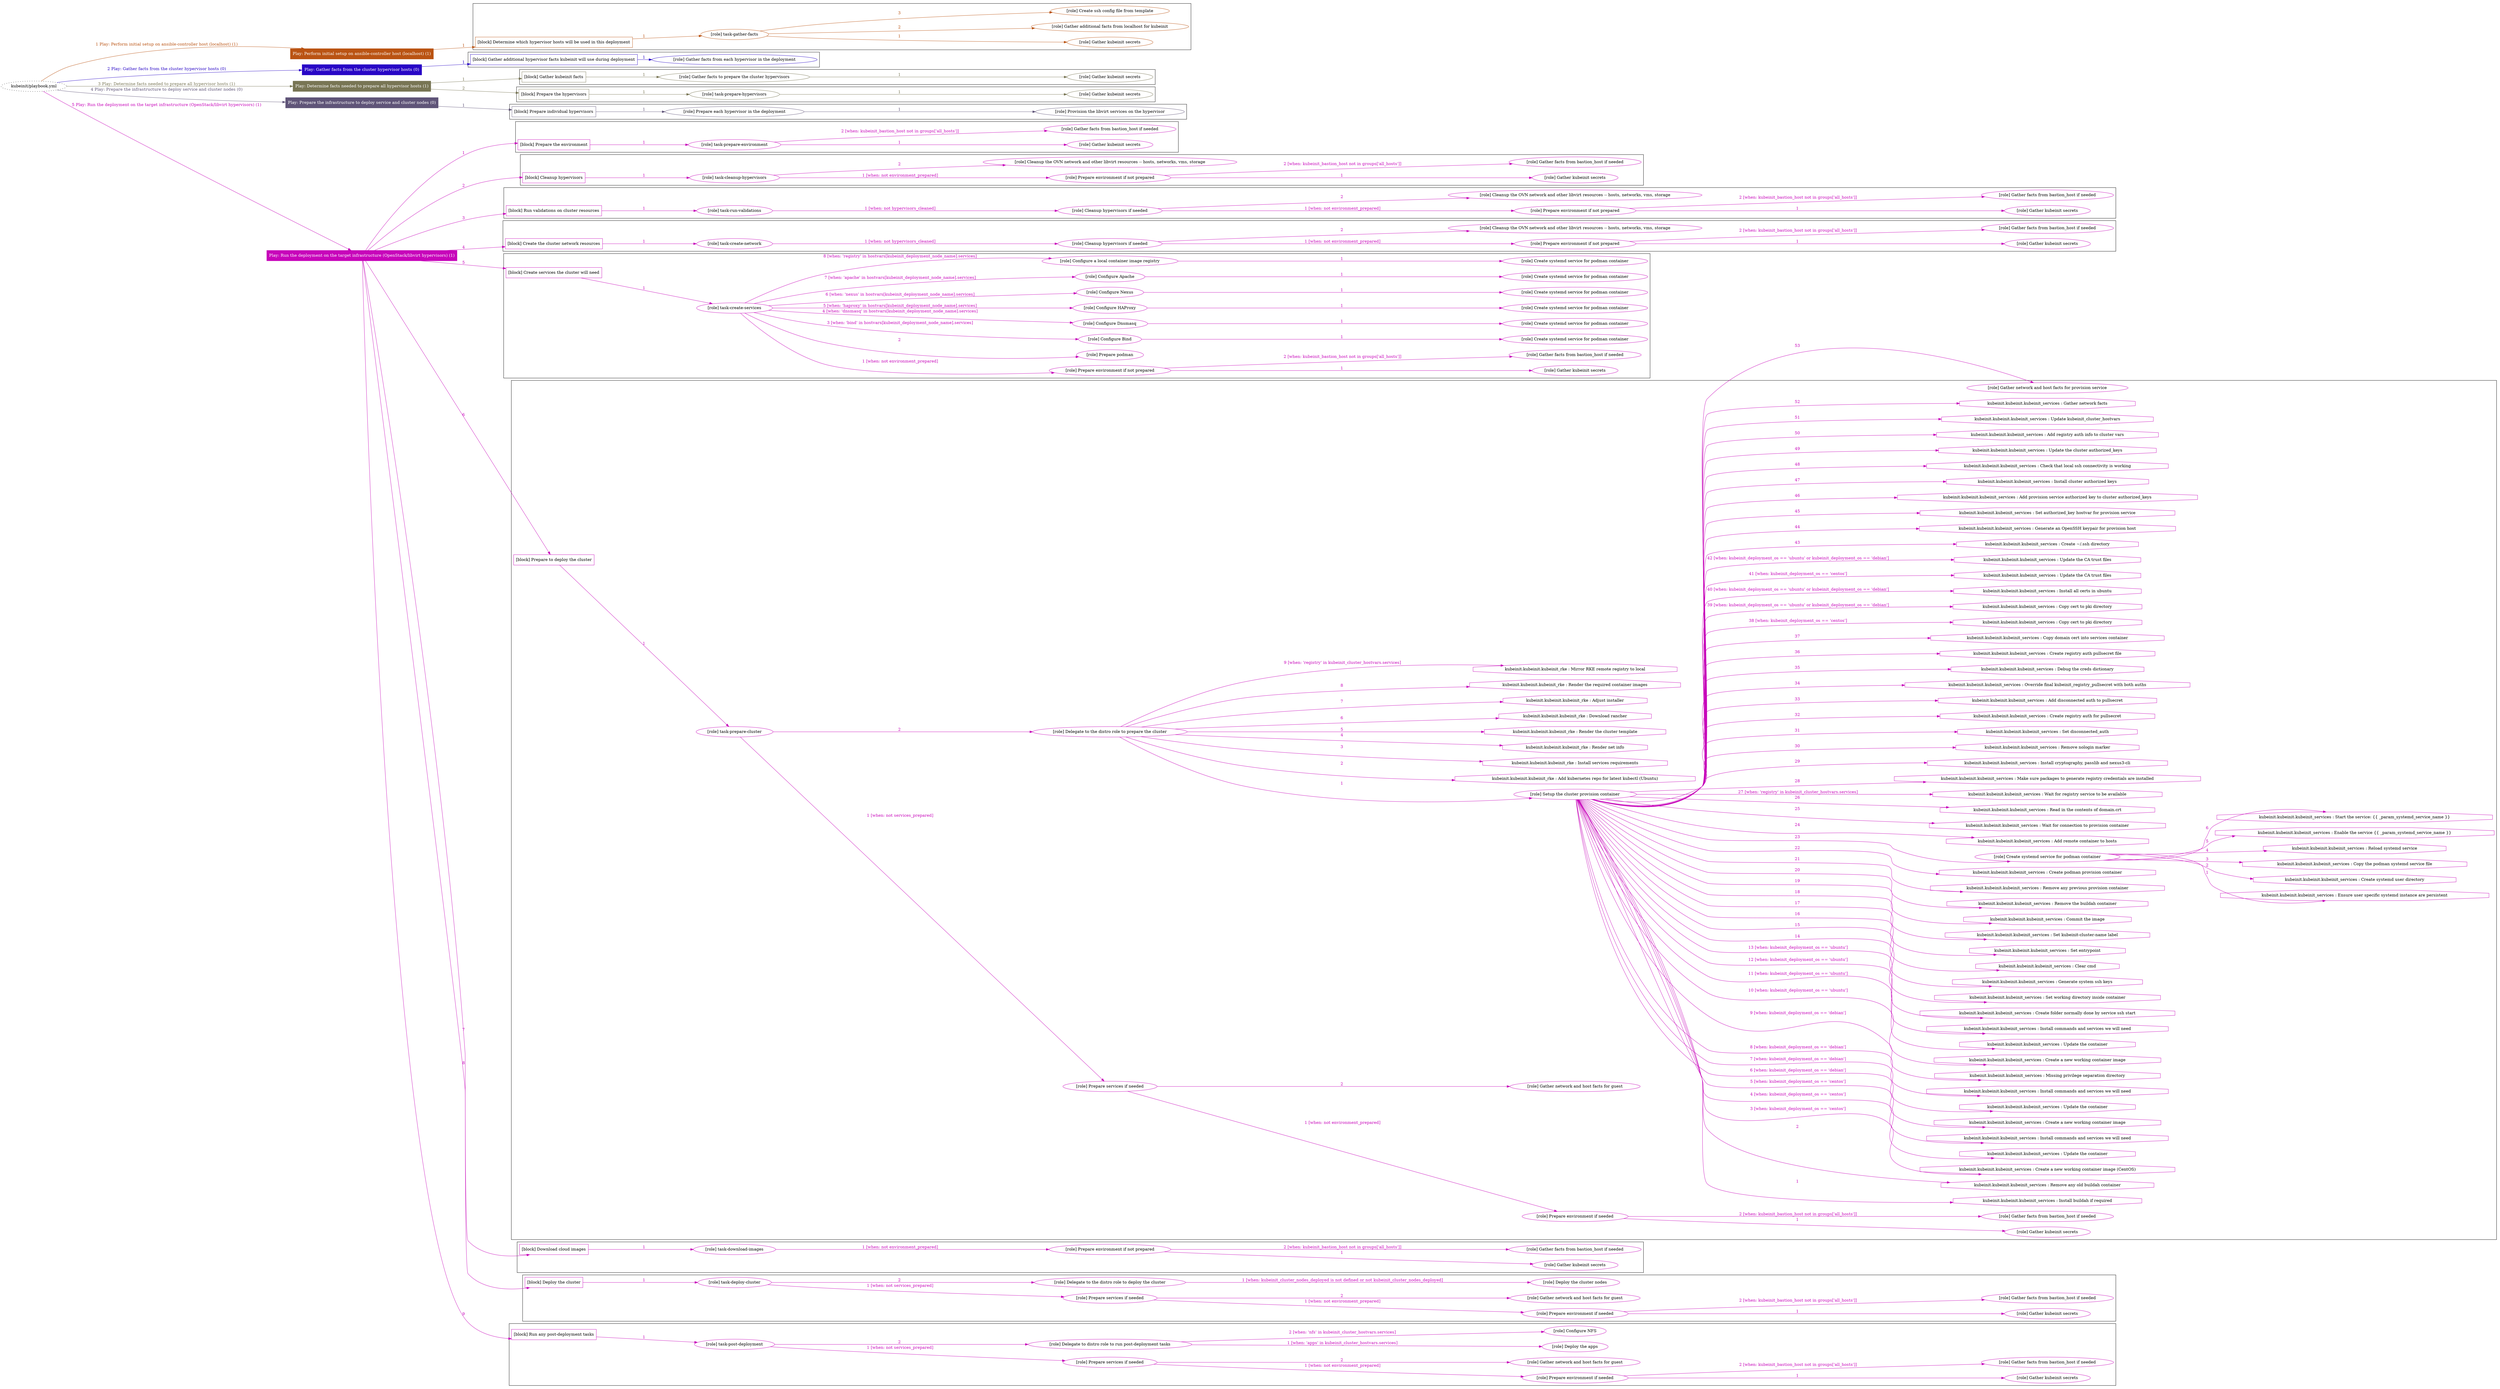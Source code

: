 digraph {
	graph [concentrate=true ordering=in rankdir=LR ratio=fill]
	edge [esep=5 sep=10]
	"kubeinit/playbook.yml" [URL="/home/runner/work/kubeinit/kubeinit/kubeinit/playbook.yml" id=playbook_cba91fee style=dotted]
	"kubeinit/playbook.yml" -> play_9fefc289 [label="1 Play: Perform initial setup on ansible-controller host (localhost) (1)" color="#ba5312" fontcolor="#ba5312" id=edge_play_9fefc289 labeltooltip="1 Play: Perform initial setup on ansible-controller host (localhost) (1)" tooltip="1 Play: Perform initial setup on ansible-controller host (localhost) (1)"]
	subgraph "Play: Perform initial setup on ansible-controller host (localhost) (1)" {
		play_9fefc289 [label="Play: Perform initial setup on ansible-controller host (localhost) (1)" URL="/home/runner/work/kubeinit/kubeinit/kubeinit/playbook.yml" color="#ba5312" fontcolor="#ffffff" id=play_9fefc289 shape=box style=filled tooltip=localhost]
		play_9fefc289 -> block_1db8c116 [label=1 color="#ba5312" fontcolor="#ba5312" id=edge_block_1db8c116 labeltooltip=1 tooltip=1]
		subgraph cluster_block_1db8c116 {
			block_1db8c116 [label="[block] Determine which hypervisor hosts will be used in this deployment" URL="/home/runner/work/kubeinit/kubeinit/kubeinit/playbook.yml" color="#ba5312" id=block_1db8c116 labeltooltip="Determine which hypervisor hosts will be used in this deployment" shape=box tooltip="Determine which hypervisor hosts will be used in this deployment"]
			block_1db8c116 -> role_e7b71a18 [label="1 " color="#ba5312" fontcolor="#ba5312" id=edge_role_e7b71a18 labeltooltip="1 " tooltip="1 "]
			subgraph "task-gather-facts" {
				role_e7b71a18 [label="[role] task-gather-facts" URL="/home/runner/work/kubeinit/kubeinit/kubeinit/playbook.yml" color="#ba5312" id=role_e7b71a18 tooltip="task-gather-facts"]
				role_e7b71a18 -> role_d89b7e0b [label="1 " color="#ba5312" fontcolor="#ba5312" id=edge_role_d89b7e0b labeltooltip="1 " tooltip="1 "]
				subgraph "Gather kubeinit secrets" {
					role_d89b7e0b [label="[role] Gather kubeinit secrets" URL="/home/runner/.ansible/collections/ansible_collections/kubeinit/kubeinit/roles/kubeinit_prepare/tasks/build_hypervisors_group.yml" color="#ba5312" id=role_d89b7e0b tooltip="Gather kubeinit secrets"]
				}
				role_e7b71a18 -> role_2bef2622 [label="2 " color="#ba5312" fontcolor="#ba5312" id=edge_role_2bef2622 labeltooltip="2 " tooltip="2 "]
				subgraph "Gather additional facts from localhost for kubeinit" {
					role_2bef2622 [label="[role] Gather additional facts from localhost for kubeinit" URL="/home/runner/.ansible/collections/ansible_collections/kubeinit/kubeinit/roles/kubeinit_prepare/tasks/build_hypervisors_group.yml" color="#ba5312" id=role_2bef2622 tooltip="Gather additional facts from localhost for kubeinit"]
				}
				role_e7b71a18 -> role_1a2d17b2 [label="3 " color="#ba5312" fontcolor="#ba5312" id=edge_role_1a2d17b2 labeltooltip="3 " tooltip="3 "]
				subgraph "Create ssh config file from template" {
					role_1a2d17b2 [label="[role] Create ssh config file from template" URL="/home/runner/.ansible/collections/ansible_collections/kubeinit/kubeinit/roles/kubeinit_prepare/tasks/build_hypervisors_group.yml" color="#ba5312" id=role_1a2d17b2 tooltip="Create ssh config file from template"]
				}
			}
		}
	}
	"kubeinit/playbook.yml" -> play_1c6fa0e7 [label="2 Play: Gather facts from the cluster hypervisor hosts (0)" color="#2806c6" fontcolor="#2806c6" id=edge_play_1c6fa0e7 labeltooltip="2 Play: Gather facts from the cluster hypervisor hosts (0)" tooltip="2 Play: Gather facts from the cluster hypervisor hosts (0)"]
	subgraph "Play: Gather facts from the cluster hypervisor hosts (0)" {
		play_1c6fa0e7 [label="Play: Gather facts from the cluster hypervisor hosts (0)" URL="/home/runner/work/kubeinit/kubeinit/kubeinit/playbook.yml" color="#2806c6" fontcolor="#ffffff" id=play_1c6fa0e7 shape=box style=filled tooltip="Play: Gather facts from the cluster hypervisor hosts (0)"]
		play_1c6fa0e7 -> block_a5e87399 [label=1 color="#2806c6" fontcolor="#2806c6" id=edge_block_a5e87399 labeltooltip=1 tooltip=1]
		subgraph cluster_block_a5e87399 {
			block_a5e87399 [label="[block] Gather additional hypervisor facts kubeinit will use during deployment" URL="/home/runner/work/kubeinit/kubeinit/kubeinit/playbook.yml" color="#2806c6" id=block_a5e87399 labeltooltip="Gather additional hypervisor facts kubeinit will use during deployment" shape=box tooltip="Gather additional hypervisor facts kubeinit will use during deployment"]
			block_a5e87399 -> role_8afa9e85 [label="1 " color="#2806c6" fontcolor="#2806c6" id=edge_role_8afa9e85 labeltooltip="1 " tooltip="1 "]
			subgraph "Gather facts from each hypervisor in the deployment" {
				role_8afa9e85 [label="[role] Gather facts from each hypervisor in the deployment" URL="/home/runner/work/kubeinit/kubeinit/kubeinit/playbook.yml" color="#2806c6" id=role_8afa9e85 tooltip="Gather facts from each hypervisor in the deployment"]
			}
		}
	}
	"kubeinit/playbook.yml" -> play_f639fa1d [label="3 Play: Determine facts needed to prepare all hypervisor hosts (1)" color="#787554" fontcolor="#787554" id=edge_play_f639fa1d labeltooltip="3 Play: Determine facts needed to prepare all hypervisor hosts (1)" tooltip="3 Play: Determine facts needed to prepare all hypervisor hosts (1)"]
	subgraph "Play: Determine facts needed to prepare all hypervisor hosts (1)" {
		play_f639fa1d [label="Play: Determine facts needed to prepare all hypervisor hosts (1)" URL="/home/runner/work/kubeinit/kubeinit/kubeinit/playbook.yml" color="#787554" fontcolor="#ffffff" id=play_f639fa1d shape=box style=filled tooltip=localhost]
		play_f639fa1d -> block_f9d07b08 [label=1 color="#787554" fontcolor="#787554" id=edge_block_f9d07b08 labeltooltip=1 tooltip=1]
		subgraph cluster_block_f9d07b08 {
			block_f9d07b08 [label="[block] Gather kubeinit facts" URL="/home/runner/work/kubeinit/kubeinit/kubeinit/playbook.yml" color="#787554" id=block_f9d07b08 labeltooltip="Gather kubeinit facts" shape=box tooltip="Gather kubeinit facts"]
			block_f9d07b08 -> role_981f74b5 [label="1 " color="#787554" fontcolor="#787554" id=edge_role_981f74b5 labeltooltip="1 " tooltip="1 "]
			subgraph "Gather facts to prepare the cluster hypervisors" {
				role_981f74b5 [label="[role] Gather facts to prepare the cluster hypervisors" URL="/home/runner/work/kubeinit/kubeinit/kubeinit/playbook.yml" color="#787554" id=role_981f74b5 tooltip="Gather facts to prepare the cluster hypervisors"]
				role_981f74b5 -> role_721e6816 [label="1 " color="#787554" fontcolor="#787554" id=edge_role_721e6816 labeltooltip="1 " tooltip="1 "]
				subgraph "Gather kubeinit secrets" {
					role_721e6816 [label="[role] Gather kubeinit secrets" URL="/home/runner/.ansible/collections/ansible_collections/kubeinit/kubeinit/roles/kubeinit_prepare/tasks/gather_kubeinit_facts.yml" color="#787554" id=role_721e6816 tooltip="Gather kubeinit secrets"]
				}
			}
		}
		play_f639fa1d -> block_f7debfb8 [label=2 color="#787554" fontcolor="#787554" id=edge_block_f7debfb8 labeltooltip=2 tooltip=2]
		subgraph cluster_block_f7debfb8 {
			block_f7debfb8 [label="[block] Prepare the hypervisors" URL="/home/runner/work/kubeinit/kubeinit/kubeinit/playbook.yml" color="#787554" id=block_f7debfb8 labeltooltip="Prepare the hypervisors" shape=box tooltip="Prepare the hypervisors"]
			block_f7debfb8 -> role_97b62eb5 [label="1 " color="#787554" fontcolor="#787554" id=edge_role_97b62eb5 labeltooltip="1 " tooltip="1 "]
			subgraph "task-prepare-hypervisors" {
				role_97b62eb5 [label="[role] task-prepare-hypervisors" URL="/home/runner/work/kubeinit/kubeinit/kubeinit/playbook.yml" color="#787554" id=role_97b62eb5 tooltip="task-prepare-hypervisors"]
				role_97b62eb5 -> role_d864162f [label="1 " color="#787554" fontcolor="#787554" id=edge_role_d864162f labeltooltip="1 " tooltip="1 "]
				subgraph "Gather kubeinit secrets" {
					role_d864162f [label="[role] Gather kubeinit secrets" URL="/home/runner/.ansible/collections/ansible_collections/kubeinit/kubeinit/roles/kubeinit_prepare/tasks/gather_kubeinit_facts.yml" color="#787554" id=role_d864162f tooltip="Gather kubeinit secrets"]
				}
			}
		}
	}
	"kubeinit/playbook.yml" -> play_ecbb9bf9 [label="4 Play: Prepare the infrastructure to deploy service and cluster nodes (0)" color="#5f5478" fontcolor="#5f5478" id=edge_play_ecbb9bf9 labeltooltip="4 Play: Prepare the infrastructure to deploy service and cluster nodes (0)" tooltip="4 Play: Prepare the infrastructure to deploy service and cluster nodes (0)"]
	subgraph "Play: Prepare the infrastructure to deploy service and cluster nodes (0)" {
		play_ecbb9bf9 [label="Play: Prepare the infrastructure to deploy service and cluster nodes (0)" URL="/home/runner/work/kubeinit/kubeinit/kubeinit/playbook.yml" color="#5f5478" fontcolor="#ffffff" id=play_ecbb9bf9 shape=box style=filled tooltip="Play: Prepare the infrastructure to deploy service and cluster nodes (0)"]
		play_ecbb9bf9 -> block_4dd8c1e2 [label=1 color="#5f5478" fontcolor="#5f5478" id=edge_block_4dd8c1e2 labeltooltip=1 tooltip=1]
		subgraph cluster_block_4dd8c1e2 {
			block_4dd8c1e2 [label="[block] Prepare individual hypervisors" URL="/home/runner/work/kubeinit/kubeinit/kubeinit/playbook.yml" color="#5f5478" id=block_4dd8c1e2 labeltooltip="Prepare individual hypervisors" shape=box tooltip="Prepare individual hypervisors"]
			block_4dd8c1e2 -> role_1206c2e8 [label="1 " color="#5f5478" fontcolor="#5f5478" id=edge_role_1206c2e8 labeltooltip="1 " tooltip="1 "]
			subgraph "Prepare each hypervisor in the deployment" {
				role_1206c2e8 [label="[role] Prepare each hypervisor in the deployment" URL="/home/runner/work/kubeinit/kubeinit/kubeinit/playbook.yml" color="#5f5478" id=role_1206c2e8 tooltip="Prepare each hypervisor in the deployment"]
				role_1206c2e8 -> role_aefc37e9 [label="1 " color="#5f5478" fontcolor="#5f5478" id=edge_role_aefc37e9 labeltooltip="1 " tooltip="1 "]
				subgraph "Provision the libvirt services on the hypervisor" {
					role_aefc37e9 [label="[role] Provision the libvirt services on the hypervisor" URL="/home/runner/.ansible/collections/ansible_collections/kubeinit/kubeinit/roles/kubeinit_prepare/tasks/prepare_hypervisor.yml" color="#5f5478" id=role_aefc37e9 tooltip="Provision the libvirt services on the hypervisor"]
				}
			}
		}
	}
	"kubeinit/playbook.yml" -> play_ca2e40b9 [label="5 Play: Run the deployment on the target infrastructure (OpenStack/libvirt hypervisors) (1)" color="#c705ba" fontcolor="#c705ba" id=edge_play_ca2e40b9 labeltooltip="5 Play: Run the deployment on the target infrastructure (OpenStack/libvirt hypervisors) (1)" tooltip="5 Play: Run the deployment on the target infrastructure (OpenStack/libvirt hypervisors) (1)"]
	subgraph "Play: Run the deployment on the target infrastructure (OpenStack/libvirt hypervisors) (1)" {
		play_ca2e40b9 [label="Play: Run the deployment on the target infrastructure (OpenStack/libvirt hypervisors) (1)" URL="/home/runner/work/kubeinit/kubeinit/kubeinit/playbook.yml" color="#c705ba" fontcolor="#ffffff" id=play_ca2e40b9 shape=box style=filled tooltip=localhost]
		play_ca2e40b9 -> block_ad6d6af3 [label=1 color="#c705ba" fontcolor="#c705ba" id=edge_block_ad6d6af3 labeltooltip=1 tooltip=1]
		subgraph cluster_block_ad6d6af3 {
			block_ad6d6af3 [label="[block] Prepare the environment" URL="/home/runner/work/kubeinit/kubeinit/kubeinit/playbook.yml" color="#c705ba" id=block_ad6d6af3 labeltooltip="Prepare the environment" shape=box tooltip="Prepare the environment"]
			block_ad6d6af3 -> role_9f14d2ed [label="1 " color="#c705ba" fontcolor="#c705ba" id=edge_role_9f14d2ed labeltooltip="1 " tooltip="1 "]
			subgraph "task-prepare-environment" {
				role_9f14d2ed [label="[role] task-prepare-environment" URL="/home/runner/work/kubeinit/kubeinit/kubeinit/playbook.yml" color="#c705ba" id=role_9f14d2ed tooltip="task-prepare-environment"]
				role_9f14d2ed -> role_45791dc0 [label="1 " color="#c705ba" fontcolor="#c705ba" id=edge_role_45791dc0 labeltooltip="1 " tooltip="1 "]
				subgraph "Gather kubeinit secrets" {
					role_45791dc0 [label="[role] Gather kubeinit secrets" URL="/home/runner/.ansible/collections/ansible_collections/kubeinit/kubeinit/roles/kubeinit_prepare/tasks/gather_kubeinit_facts.yml" color="#c705ba" id=role_45791dc0 tooltip="Gather kubeinit secrets"]
				}
				role_9f14d2ed -> role_a7b4da68 [label="2 [when: kubeinit_bastion_host not in groups['all_hosts']]" color="#c705ba" fontcolor="#c705ba" id=edge_role_a7b4da68 labeltooltip="2 [when: kubeinit_bastion_host not in groups['all_hosts']]" tooltip="2 [when: kubeinit_bastion_host not in groups['all_hosts']]"]
				subgraph "Gather facts from bastion_host if needed" {
					role_a7b4da68 [label="[role] Gather facts from bastion_host if needed" URL="/home/runner/.ansible/collections/ansible_collections/kubeinit/kubeinit/roles/kubeinit_prepare/tasks/main.yml" color="#c705ba" id=role_a7b4da68 tooltip="Gather facts from bastion_host if needed"]
				}
			}
		}
		play_ca2e40b9 -> block_2e37ffdc [label=2 color="#c705ba" fontcolor="#c705ba" id=edge_block_2e37ffdc labeltooltip=2 tooltip=2]
		subgraph cluster_block_2e37ffdc {
			block_2e37ffdc [label="[block] Cleanup hypervisors" URL="/home/runner/work/kubeinit/kubeinit/kubeinit/playbook.yml" color="#c705ba" id=block_2e37ffdc labeltooltip="Cleanup hypervisors" shape=box tooltip="Cleanup hypervisors"]
			block_2e37ffdc -> role_71d008ff [label="1 " color="#c705ba" fontcolor="#c705ba" id=edge_role_71d008ff labeltooltip="1 " tooltip="1 "]
			subgraph "task-cleanup-hypervisors" {
				role_71d008ff [label="[role] task-cleanup-hypervisors" URL="/home/runner/work/kubeinit/kubeinit/kubeinit/playbook.yml" color="#c705ba" id=role_71d008ff tooltip="task-cleanup-hypervisors"]
				role_71d008ff -> role_427e9263 [label="1 [when: not environment_prepared]" color="#c705ba" fontcolor="#c705ba" id=edge_role_427e9263 labeltooltip="1 [when: not environment_prepared]" tooltip="1 [when: not environment_prepared]"]
				subgraph "Prepare environment if not prepared" {
					role_427e9263 [label="[role] Prepare environment if not prepared" URL="/home/runner/.ansible/collections/ansible_collections/kubeinit/kubeinit/roles/kubeinit_libvirt/tasks/cleanup_hypervisors.yml" color="#c705ba" id=role_427e9263 tooltip="Prepare environment if not prepared"]
					role_427e9263 -> role_8c1adc0f [label="1 " color="#c705ba" fontcolor="#c705ba" id=edge_role_8c1adc0f labeltooltip="1 " tooltip="1 "]
					subgraph "Gather kubeinit secrets" {
						role_8c1adc0f [label="[role] Gather kubeinit secrets" URL="/home/runner/.ansible/collections/ansible_collections/kubeinit/kubeinit/roles/kubeinit_prepare/tasks/gather_kubeinit_facts.yml" color="#c705ba" id=role_8c1adc0f tooltip="Gather kubeinit secrets"]
					}
					role_427e9263 -> role_b7bfad66 [label="2 [when: kubeinit_bastion_host not in groups['all_hosts']]" color="#c705ba" fontcolor="#c705ba" id=edge_role_b7bfad66 labeltooltip="2 [when: kubeinit_bastion_host not in groups['all_hosts']]" tooltip="2 [when: kubeinit_bastion_host not in groups['all_hosts']]"]
					subgraph "Gather facts from bastion_host if needed" {
						role_b7bfad66 [label="[role] Gather facts from bastion_host if needed" URL="/home/runner/.ansible/collections/ansible_collections/kubeinit/kubeinit/roles/kubeinit_prepare/tasks/main.yml" color="#c705ba" id=role_b7bfad66 tooltip="Gather facts from bastion_host if needed"]
					}
				}
				role_71d008ff -> role_37294273 [label="2 " color="#c705ba" fontcolor="#c705ba" id=edge_role_37294273 labeltooltip="2 " tooltip="2 "]
				subgraph "Cleanup the OVN network and other libvirt resources -- hosts, networks, vms, storage" {
					role_37294273 [label="[role] Cleanup the OVN network and other libvirt resources -- hosts, networks, vms, storage" URL="/home/runner/.ansible/collections/ansible_collections/kubeinit/kubeinit/roles/kubeinit_libvirt/tasks/cleanup_hypervisors.yml" color="#c705ba" id=role_37294273 tooltip="Cleanup the OVN network and other libvirt resources -- hosts, networks, vms, storage"]
				}
			}
		}
		play_ca2e40b9 -> block_917a8b4f [label=3 color="#c705ba" fontcolor="#c705ba" id=edge_block_917a8b4f labeltooltip=3 tooltip=3]
		subgraph cluster_block_917a8b4f {
			block_917a8b4f [label="[block] Run validations on cluster resources" URL="/home/runner/work/kubeinit/kubeinit/kubeinit/playbook.yml" color="#c705ba" id=block_917a8b4f labeltooltip="Run validations on cluster resources" shape=box tooltip="Run validations on cluster resources"]
			block_917a8b4f -> role_ea1f3d9d [label="1 " color="#c705ba" fontcolor="#c705ba" id=edge_role_ea1f3d9d labeltooltip="1 " tooltip="1 "]
			subgraph "task-run-validations" {
				role_ea1f3d9d [label="[role] task-run-validations" URL="/home/runner/work/kubeinit/kubeinit/kubeinit/playbook.yml" color="#c705ba" id=role_ea1f3d9d tooltip="task-run-validations"]
				role_ea1f3d9d -> role_2eceb0a7 [label="1 [when: not hypervisors_cleaned]" color="#c705ba" fontcolor="#c705ba" id=edge_role_2eceb0a7 labeltooltip="1 [when: not hypervisors_cleaned]" tooltip="1 [when: not hypervisors_cleaned]"]
				subgraph "Cleanup hypervisors if needed" {
					role_2eceb0a7 [label="[role] Cleanup hypervisors if needed" URL="/home/runner/.ansible/collections/ansible_collections/kubeinit/kubeinit/roles/kubeinit_validations/tasks/main.yml" color="#c705ba" id=role_2eceb0a7 tooltip="Cleanup hypervisors if needed"]
					role_2eceb0a7 -> role_6908b704 [label="1 [when: not environment_prepared]" color="#c705ba" fontcolor="#c705ba" id=edge_role_6908b704 labeltooltip="1 [when: not environment_prepared]" tooltip="1 [when: not environment_prepared]"]
					subgraph "Prepare environment if not prepared" {
						role_6908b704 [label="[role] Prepare environment if not prepared" URL="/home/runner/.ansible/collections/ansible_collections/kubeinit/kubeinit/roles/kubeinit_libvirt/tasks/cleanup_hypervisors.yml" color="#c705ba" id=role_6908b704 tooltip="Prepare environment if not prepared"]
						role_6908b704 -> role_48cb50bc [label="1 " color="#c705ba" fontcolor="#c705ba" id=edge_role_48cb50bc labeltooltip="1 " tooltip="1 "]
						subgraph "Gather kubeinit secrets" {
							role_48cb50bc [label="[role] Gather kubeinit secrets" URL="/home/runner/.ansible/collections/ansible_collections/kubeinit/kubeinit/roles/kubeinit_prepare/tasks/gather_kubeinit_facts.yml" color="#c705ba" id=role_48cb50bc tooltip="Gather kubeinit secrets"]
						}
						role_6908b704 -> role_bbef9fb7 [label="2 [when: kubeinit_bastion_host not in groups['all_hosts']]" color="#c705ba" fontcolor="#c705ba" id=edge_role_bbef9fb7 labeltooltip="2 [when: kubeinit_bastion_host not in groups['all_hosts']]" tooltip="2 [when: kubeinit_bastion_host not in groups['all_hosts']]"]
						subgraph "Gather facts from bastion_host if needed" {
							role_bbef9fb7 [label="[role] Gather facts from bastion_host if needed" URL="/home/runner/.ansible/collections/ansible_collections/kubeinit/kubeinit/roles/kubeinit_prepare/tasks/main.yml" color="#c705ba" id=role_bbef9fb7 tooltip="Gather facts from bastion_host if needed"]
						}
					}
					role_2eceb0a7 -> role_eecf97fa [label="2 " color="#c705ba" fontcolor="#c705ba" id=edge_role_eecf97fa labeltooltip="2 " tooltip="2 "]
					subgraph "Cleanup the OVN network and other libvirt resources -- hosts, networks, vms, storage" {
						role_eecf97fa [label="[role] Cleanup the OVN network and other libvirt resources -- hosts, networks, vms, storage" URL="/home/runner/.ansible/collections/ansible_collections/kubeinit/kubeinit/roles/kubeinit_libvirt/tasks/cleanup_hypervisors.yml" color="#c705ba" id=role_eecf97fa tooltip="Cleanup the OVN network and other libvirt resources -- hosts, networks, vms, storage"]
					}
				}
			}
		}
		play_ca2e40b9 -> block_e2191430 [label=4 color="#c705ba" fontcolor="#c705ba" id=edge_block_e2191430 labeltooltip=4 tooltip=4]
		subgraph cluster_block_e2191430 {
			block_e2191430 [label="[block] Create the cluster network resources" URL="/home/runner/work/kubeinit/kubeinit/kubeinit/playbook.yml" color="#c705ba" id=block_e2191430 labeltooltip="Create the cluster network resources" shape=box tooltip="Create the cluster network resources"]
			block_e2191430 -> role_db52680f [label="1 " color="#c705ba" fontcolor="#c705ba" id=edge_role_db52680f labeltooltip="1 " tooltip="1 "]
			subgraph "task-create-network" {
				role_db52680f [label="[role] task-create-network" URL="/home/runner/work/kubeinit/kubeinit/kubeinit/playbook.yml" color="#c705ba" id=role_db52680f tooltip="task-create-network"]
				role_db52680f -> role_a34935de [label="1 [when: not hypervisors_cleaned]" color="#c705ba" fontcolor="#c705ba" id=edge_role_a34935de labeltooltip="1 [when: not hypervisors_cleaned]" tooltip="1 [when: not hypervisors_cleaned]"]
				subgraph "Cleanup hypervisors if needed" {
					role_a34935de [label="[role] Cleanup hypervisors if needed" URL="/home/runner/.ansible/collections/ansible_collections/kubeinit/kubeinit/roles/kubeinit_libvirt/tasks/create_network.yml" color="#c705ba" id=role_a34935de tooltip="Cleanup hypervisors if needed"]
					role_a34935de -> role_daaef86f [label="1 [when: not environment_prepared]" color="#c705ba" fontcolor="#c705ba" id=edge_role_daaef86f labeltooltip="1 [when: not environment_prepared]" tooltip="1 [when: not environment_prepared]"]
					subgraph "Prepare environment if not prepared" {
						role_daaef86f [label="[role] Prepare environment if not prepared" URL="/home/runner/.ansible/collections/ansible_collections/kubeinit/kubeinit/roles/kubeinit_libvirt/tasks/cleanup_hypervisors.yml" color="#c705ba" id=role_daaef86f tooltip="Prepare environment if not prepared"]
						role_daaef86f -> role_2c7d02ff [label="1 " color="#c705ba" fontcolor="#c705ba" id=edge_role_2c7d02ff labeltooltip="1 " tooltip="1 "]
						subgraph "Gather kubeinit secrets" {
							role_2c7d02ff [label="[role] Gather kubeinit secrets" URL="/home/runner/.ansible/collections/ansible_collections/kubeinit/kubeinit/roles/kubeinit_prepare/tasks/gather_kubeinit_facts.yml" color="#c705ba" id=role_2c7d02ff tooltip="Gather kubeinit secrets"]
						}
						role_daaef86f -> role_bfddd0c4 [label="2 [when: kubeinit_bastion_host not in groups['all_hosts']]" color="#c705ba" fontcolor="#c705ba" id=edge_role_bfddd0c4 labeltooltip="2 [when: kubeinit_bastion_host not in groups['all_hosts']]" tooltip="2 [when: kubeinit_bastion_host not in groups['all_hosts']]"]
						subgraph "Gather facts from bastion_host if needed" {
							role_bfddd0c4 [label="[role] Gather facts from bastion_host if needed" URL="/home/runner/.ansible/collections/ansible_collections/kubeinit/kubeinit/roles/kubeinit_prepare/tasks/main.yml" color="#c705ba" id=role_bfddd0c4 tooltip="Gather facts from bastion_host if needed"]
						}
					}
					role_a34935de -> role_94df5a9b [label="2 " color="#c705ba" fontcolor="#c705ba" id=edge_role_94df5a9b labeltooltip="2 " tooltip="2 "]
					subgraph "Cleanup the OVN network and other libvirt resources -- hosts, networks, vms, storage" {
						role_94df5a9b [label="[role] Cleanup the OVN network and other libvirt resources -- hosts, networks, vms, storage" URL="/home/runner/.ansible/collections/ansible_collections/kubeinit/kubeinit/roles/kubeinit_libvirt/tasks/cleanup_hypervisors.yml" color="#c705ba" id=role_94df5a9b tooltip="Cleanup the OVN network and other libvirt resources -- hosts, networks, vms, storage"]
					}
				}
			}
		}
		play_ca2e40b9 -> block_c18b527e [label=5 color="#c705ba" fontcolor="#c705ba" id=edge_block_c18b527e labeltooltip=5 tooltip=5]
		subgraph cluster_block_c18b527e {
			block_c18b527e [label="[block] Create services the cluster will need" URL="/home/runner/work/kubeinit/kubeinit/kubeinit/playbook.yml" color="#c705ba" id=block_c18b527e labeltooltip="Create services the cluster will need" shape=box tooltip="Create services the cluster will need"]
			block_c18b527e -> role_a4a8d25b [label="1 " color="#c705ba" fontcolor="#c705ba" id=edge_role_a4a8d25b labeltooltip="1 " tooltip="1 "]
			subgraph "task-create-services" {
				role_a4a8d25b [label="[role] task-create-services" URL="/home/runner/work/kubeinit/kubeinit/kubeinit/playbook.yml" color="#c705ba" id=role_a4a8d25b tooltip="task-create-services"]
				role_a4a8d25b -> role_4610ac87 [label="1 [when: not environment_prepared]" color="#c705ba" fontcolor="#c705ba" id=edge_role_4610ac87 labeltooltip="1 [when: not environment_prepared]" tooltip="1 [when: not environment_prepared]"]
				subgraph "Prepare environment if not prepared" {
					role_4610ac87 [label="[role] Prepare environment if not prepared" URL="/home/runner/.ansible/collections/ansible_collections/kubeinit/kubeinit/roles/kubeinit_services/tasks/main.yml" color="#c705ba" id=role_4610ac87 tooltip="Prepare environment if not prepared"]
					role_4610ac87 -> role_ccfe7a23 [label="1 " color="#c705ba" fontcolor="#c705ba" id=edge_role_ccfe7a23 labeltooltip="1 " tooltip="1 "]
					subgraph "Gather kubeinit secrets" {
						role_ccfe7a23 [label="[role] Gather kubeinit secrets" URL="/home/runner/.ansible/collections/ansible_collections/kubeinit/kubeinit/roles/kubeinit_prepare/tasks/gather_kubeinit_facts.yml" color="#c705ba" id=role_ccfe7a23 tooltip="Gather kubeinit secrets"]
					}
					role_4610ac87 -> role_322d880e [label="2 [when: kubeinit_bastion_host not in groups['all_hosts']]" color="#c705ba" fontcolor="#c705ba" id=edge_role_322d880e labeltooltip="2 [when: kubeinit_bastion_host not in groups['all_hosts']]" tooltip="2 [when: kubeinit_bastion_host not in groups['all_hosts']]"]
					subgraph "Gather facts from bastion_host if needed" {
						role_322d880e [label="[role] Gather facts from bastion_host if needed" URL="/home/runner/.ansible/collections/ansible_collections/kubeinit/kubeinit/roles/kubeinit_prepare/tasks/main.yml" color="#c705ba" id=role_322d880e tooltip="Gather facts from bastion_host if needed"]
					}
				}
				role_a4a8d25b -> role_9eead770 [label="2 " color="#c705ba" fontcolor="#c705ba" id=edge_role_9eead770 labeltooltip="2 " tooltip="2 "]
				subgraph "Prepare podman" {
					role_9eead770 [label="[role] Prepare podman" URL="/home/runner/.ansible/collections/ansible_collections/kubeinit/kubeinit/roles/kubeinit_services/tasks/00_create_service_pod.yml" color="#c705ba" id=role_9eead770 tooltip="Prepare podman"]
				}
				role_a4a8d25b -> role_84a777ff [label="3 [when: 'bind' in hostvars[kubeinit_deployment_node_name].services]" color="#c705ba" fontcolor="#c705ba" id=edge_role_84a777ff labeltooltip="3 [when: 'bind' in hostvars[kubeinit_deployment_node_name].services]" tooltip="3 [when: 'bind' in hostvars[kubeinit_deployment_node_name].services]"]
				subgraph "Configure Bind" {
					role_84a777ff [label="[role] Configure Bind" URL="/home/runner/.ansible/collections/ansible_collections/kubeinit/kubeinit/roles/kubeinit_services/tasks/start_services_containers.yml" color="#c705ba" id=role_84a777ff tooltip="Configure Bind"]
					role_84a777ff -> role_41d1c5f4 [label="1 " color="#c705ba" fontcolor="#c705ba" id=edge_role_41d1c5f4 labeltooltip="1 " tooltip="1 "]
					subgraph "Create systemd service for podman container" {
						role_41d1c5f4 [label="[role] Create systemd service for podman container" URL="/home/runner/.ansible/collections/ansible_collections/kubeinit/kubeinit/roles/kubeinit_bind/tasks/main.yml" color="#c705ba" id=role_41d1c5f4 tooltip="Create systemd service for podman container"]
					}
				}
				role_a4a8d25b -> role_6ad12941 [label="4 [when: 'dnsmasq' in hostvars[kubeinit_deployment_node_name].services]" color="#c705ba" fontcolor="#c705ba" id=edge_role_6ad12941 labeltooltip="4 [when: 'dnsmasq' in hostvars[kubeinit_deployment_node_name].services]" tooltip="4 [when: 'dnsmasq' in hostvars[kubeinit_deployment_node_name].services]"]
				subgraph "Configure Dnsmasq" {
					role_6ad12941 [label="[role] Configure Dnsmasq" URL="/home/runner/.ansible/collections/ansible_collections/kubeinit/kubeinit/roles/kubeinit_services/tasks/start_services_containers.yml" color="#c705ba" id=role_6ad12941 tooltip="Configure Dnsmasq"]
					role_6ad12941 -> role_2f4e6ae6 [label="1 " color="#c705ba" fontcolor="#c705ba" id=edge_role_2f4e6ae6 labeltooltip="1 " tooltip="1 "]
					subgraph "Create systemd service for podman container" {
						role_2f4e6ae6 [label="[role] Create systemd service for podman container" URL="/home/runner/.ansible/collections/ansible_collections/kubeinit/kubeinit/roles/kubeinit_dnsmasq/tasks/main.yml" color="#c705ba" id=role_2f4e6ae6 tooltip="Create systemd service for podman container"]
					}
				}
				role_a4a8d25b -> role_db9137ca [label="5 [when: 'haproxy' in hostvars[kubeinit_deployment_node_name].services]" color="#c705ba" fontcolor="#c705ba" id=edge_role_db9137ca labeltooltip="5 [when: 'haproxy' in hostvars[kubeinit_deployment_node_name].services]" tooltip="5 [when: 'haproxy' in hostvars[kubeinit_deployment_node_name].services]"]
				subgraph "Configure HAProxy" {
					role_db9137ca [label="[role] Configure HAProxy" URL="/home/runner/.ansible/collections/ansible_collections/kubeinit/kubeinit/roles/kubeinit_services/tasks/start_services_containers.yml" color="#c705ba" id=role_db9137ca tooltip="Configure HAProxy"]
					role_db9137ca -> role_69907cdc [label="1 " color="#c705ba" fontcolor="#c705ba" id=edge_role_69907cdc labeltooltip="1 " tooltip="1 "]
					subgraph "Create systemd service for podman container" {
						role_69907cdc [label="[role] Create systemd service for podman container" URL="/home/runner/.ansible/collections/ansible_collections/kubeinit/kubeinit/roles/kubeinit_haproxy/tasks/main.yml" color="#c705ba" id=role_69907cdc tooltip="Create systemd service for podman container"]
					}
				}
				role_a4a8d25b -> role_5e4db006 [label="6 [when: 'nexus' in hostvars[kubeinit_deployment_node_name].services]" color="#c705ba" fontcolor="#c705ba" id=edge_role_5e4db006 labeltooltip="6 [when: 'nexus' in hostvars[kubeinit_deployment_node_name].services]" tooltip="6 [when: 'nexus' in hostvars[kubeinit_deployment_node_name].services]"]
				subgraph "Configure Nexus" {
					role_5e4db006 [label="[role] Configure Nexus" URL="/home/runner/.ansible/collections/ansible_collections/kubeinit/kubeinit/roles/kubeinit_services/tasks/start_services_containers.yml" color="#c705ba" id=role_5e4db006 tooltip="Configure Nexus"]
					role_5e4db006 -> role_50e9a73e [label="1 " color="#c705ba" fontcolor="#c705ba" id=edge_role_50e9a73e labeltooltip="1 " tooltip="1 "]
					subgraph "Create systemd service for podman container" {
						role_50e9a73e [label="[role] Create systemd service for podman container" URL="/home/runner/.ansible/collections/ansible_collections/kubeinit/kubeinit/roles/kubeinit_nexus/tasks/main.yml" color="#c705ba" id=role_50e9a73e tooltip="Create systemd service for podman container"]
					}
				}
				role_a4a8d25b -> role_dd9e2842 [label="7 [when: 'apache' in hostvars[kubeinit_deployment_node_name].services]" color="#c705ba" fontcolor="#c705ba" id=edge_role_dd9e2842 labeltooltip="7 [when: 'apache' in hostvars[kubeinit_deployment_node_name].services]" tooltip="7 [when: 'apache' in hostvars[kubeinit_deployment_node_name].services]"]
				subgraph "Configure Apache" {
					role_dd9e2842 [label="[role] Configure Apache" URL="/home/runner/.ansible/collections/ansible_collections/kubeinit/kubeinit/roles/kubeinit_services/tasks/start_services_containers.yml" color="#c705ba" id=role_dd9e2842 tooltip="Configure Apache"]
					role_dd9e2842 -> role_d9f69130 [label="1 " color="#c705ba" fontcolor="#c705ba" id=edge_role_d9f69130 labeltooltip="1 " tooltip="1 "]
					subgraph "Create systemd service for podman container" {
						role_d9f69130 [label="[role] Create systemd service for podman container" URL="/home/runner/.ansible/collections/ansible_collections/kubeinit/kubeinit/roles/kubeinit_apache/tasks/main.yml" color="#c705ba" id=role_d9f69130 tooltip="Create systemd service for podman container"]
					}
				}
				role_a4a8d25b -> role_8568a339 [label="8 [when: 'registry' in hostvars[kubeinit_deployment_node_name].services]" color="#c705ba" fontcolor="#c705ba" id=edge_role_8568a339 labeltooltip="8 [when: 'registry' in hostvars[kubeinit_deployment_node_name].services]" tooltip="8 [when: 'registry' in hostvars[kubeinit_deployment_node_name].services]"]
				subgraph "Configure a local container image registry" {
					role_8568a339 [label="[role] Configure a local container image registry" URL="/home/runner/.ansible/collections/ansible_collections/kubeinit/kubeinit/roles/kubeinit_services/tasks/start_services_containers.yml" color="#c705ba" id=role_8568a339 tooltip="Configure a local container image registry"]
					role_8568a339 -> role_d49324ae [label="1 " color="#c705ba" fontcolor="#c705ba" id=edge_role_d49324ae labeltooltip="1 " tooltip="1 "]
					subgraph "Create systemd service for podman container" {
						role_d49324ae [label="[role] Create systemd service for podman container" URL="/home/runner/.ansible/collections/ansible_collections/kubeinit/kubeinit/roles/kubeinit_registry/tasks/main.yml" color="#c705ba" id=role_d49324ae tooltip="Create systemd service for podman container"]
					}
				}
			}
		}
		play_ca2e40b9 -> block_24bc78cf [label=6 color="#c705ba" fontcolor="#c705ba" id=edge_block_24bc78cf labeltooltip=6 tooltip=6]
		subgraph cluster_block_24bc78cf {
			block_24bc78cf [label="[block] Prepare to deploy the cluster" URL="/home/runner/work/kubeinit/kubeinit/kubeinit/playbook.yml" color="#c705ba" id=block_24bc78cf labeltooltip="Prepare to deploy the cluster" shape=box tooltip="Prepare to deploy the cluster"]
			block_24bc78cf -> role_c8a39ee5 [label="1 " color="#c705ba" fontcolor="#c705ba" id=edge_role_c8a39ee5 labeltooltip="1 " tooltip="1 "]
			subgraph "task-prepare-cluster" {
				role_c8a39ee5 [label="[role] task-prepare-cluster" URL="/home/runner/work/kubeinit/kubeinit/kubeinit/playbook.yml" color="#c705ba" id=role_c8a39ee5 tooltip="task-prepare-cluster"]
				role_c8a39ee5 -> role_9addd291 [label="1 [when: not services_prepared]" color="#c705ba" fontcolor="#c705ba" id=edge_role_9addd291 labeltooltip="1 [when: not services_prepared]" tooltip="1 [when: not services_prepared]"]
				subgraph "Prepare services if needed" {
					role_9addd291 [label="[role] Prepare services if needed" URL="/home/runner/.ansible/collections/ansible_collections/kubeinit/kubeinit/roles/kubeinit_prepare/tasks/prepare_cluster.yml" color="#c705ba" id=role_9addd291 tooltip="Prepare services if needed"]
					role_9addd291 -> role_a2bba2c3 [label="1 [when: not environment_prepared]" color="#c705ba" fontcolor="#c705ba" id=edge_role_a2bba2c3 labeltooltip="1 [when: not environment_prepared]" tooltip="1 [when: not environment_prepared]"]
					subgraph "Prepare environment if needed" {
						role_a2bba2c3 [label="[role] Prepare environment if needed" URL="/home/runner/.ansible/collections/ansible_collections/kubeinit/kubeinit/roles/kubeinit_services/tasks/prepare_services.yml" color="#c705ba" id=role_a2bba2c3 tooltip="Prepare environment if needed"]
						role_a2bba2c3 -> role_4ea72bd5 [label="1 " color="#c705ba" fontcolor="#c705ba" id=edge_role_4ea72bd5 labeltooltip="1 " tooltip="1 "]
						subgraph "Gather kubeinit secrets" {
							role_4ea72bd5 [label="[role] Gather kubeinit secrets" URL="/home/runner/.ansible/collections/ansible_collections/kubeinit/kubeinit/roles/kubeinit_prepare/tasks/gather_kubeinit_facts.yml" color="#c705ba" id=role_4ea72bd5 tooltip="Gather kubeinit secrets"]
						}
						role_a2bba2c3 -> role_09c9b778 [label="2 [when: kubeinit_bastion_host not in groups['all_hosts']]" color="#c705ba" fontcolor="#c705ba" id=edge_role_09c9b778 labeltooltip="2 [when: kubeinit_bastion_host not in groups['all_hosts']]" tooltip="2 [when: kubeinit_bastion_host not in groups['all_hosts']]"]
						subgraph "Gather facts from bastion_host if needed" {
							role_09c9b778 [label="[role] Gather facts from bastion_host if needed" URL="/home/runner/.ansible/collections/ansible_collections/kubeinit/kubeinit/roles/kubeinit_prepare/tasks/main.yml" color="#c705ba" id=role_09c9b778 tooltip="Gather facts from bastion_host if needed"]
						}
					}
					role_9addd291 -> role_e2188f26 [label="2 " color="#c705ba" fontcolor="#c705ba" id=edge_role_e2188f26 labeltooltip="2 " tooltip="2 "]
					subgraph "Gather network and host facts for guest" {
						role_e2188f26 [label="[role] Gather network and host facts for guest" URL="/home/runner/.ansible/collections/ansible_collections/kubeinit/kubeinit/roles/kubeinit_services/tasks/prepare_services.yml" color="#c705ba" id=role_e2188f26 tooltip="Gather network and host facts for guest"]
					}
				}
				role_c8a39ee5 -> role_905ab387 [label="2 " color="#c705ba" fontcolor="#c705ba" id=edge_role_905ab387 labeltooltip="2 " tooltip="2 "]
				subgraph "Delegate to the distro role to prepare the cluster" {
					role_905ab387 [label="[role] Delegate to the distro role to prepare the cluster" URL="/home/runner/.ansible/collections/ansible_collections/kubeinit/kubeinit/roles/kubeinit_prepare/tasks/prepare_cluster.yml" color="#c705ba" id=role_905ab387 tooltip="Delegate to the distro role to prepare the cluster"]
					role_905ab387 -> role_954cdaec [label="1 " color="#c705ba" fontcolor="#c705ba" id=edge_role_954cdaec labeltooltip="1 " tooltip="1 "]
					subgraph "Setup the cluster provision container" {
						role_954cdaec [label="[role] Setup the cluster provision container" URL="/home/runner/.ansible/collections/ansible_collections/kubeinit/kubeinit/roles/kubeinit_rke/tasks/prepare_cluster.yml" color="#c705ba" id=role_954cdaec tooltip="Setup the cluster provision container"]
						task_e54e3eab [label="kubeinit.kubeinit.kubeinit_services : Install buildah if required" URL="/home/runner/.ansible/collections/ansible_collections/kubeinit/kubeinit/roles/kubeinit_services/tasks/create_provision_container.yml" color="#c705ba" id=task_e54e3eab shape=octagon tooltip="kubeinit.kubeinit.kubeinit_services : Install buildah if required"]
						role_954cdaec -> task_e54e3eab [label="1 " color="#c705ba" fontcolor="#c705ba" id=edge_task_e54e3eab labeltooltip="1 " tooltip="1 "]
						task_b6385ed2 [label="kubeinit.kubeinit.kubeinit_services : Remove any old buildah container" URL="/home/runner/.ansible/collections/ansible_collections/kubeinit/kubeinit/roles/kubeinit_services/tasks/create_provision_container.yml" color="#c705ba" id=task_b6385ed2 shape=octagon tooltip="kubeinit.kubeinit.kubeinit_services : Remove any old buildah container"]
						role_954cdaec -> task_b6385ed2 [label="2 " color="#c705ba" fontcolor="#c705ba" id=edge_task_b6385ed2 labeltooltip="2 " tooltip="2 "]
						task_ada6b207 [label="kubeinit.kubeinit.kubeinit_services : Create a new working container image (CentOS)" URL="/home/runner/.ansible/collections/ansible_collections/kubeinit/kubeinit/roles/kubeinit_services/tasks/create_provision_container.yml" color="#c705ba" id=task_ada6b207 shape=octagon tooltip="kubeinit.kubeinit.kubeinit_services : Create a new working container image (CentOS)"]
						role_954cdaec -> task_ada6b207 [label="3 [when: kubeinit_deployment_os == 'centos']" color="#c705ba" fontcolor="#c705ba" id=edge_task_ada6b207 labeltooltip="3 [when: kubeinit_deployment_os == 'centos']" tooltip="3 [when: kubeinit_deployment_os == 'centos']"]
						task_5472ff66 [label="kubeinit.kubeinit.kubeinit_services : Update the container" URL="/home/runner/.ansible/collections/ansible_collections/kubeinit/kubeinit/roles/kubeinit_services/tasks/create_provision_container.yml" color="#c705ba" id=task_5472ff66 shape=octagon tooltip="kubeinit.kubeinit.kubeinit_services : Update the container"]
						role_954cdaec -> task_5472ff66 [label="4 [when: kubeinit_deployment_os == 'centos']" color="#c705ba" fontcolor="#c705ba" id=edge_task_5472ff66 labeltooltip="4 [when: kubeinit_deployment_os == 'centos']" tooltip="4 [when: kubeinit_deployment_os == 'centos']"]
						task_a6ca8659 [label="kubeinit.kubeinit.kubeinit_services : Install commands and services we will need" URL="/home/runner/.ansible/collections/ansible_collections/kubeinit/kubeinit/roles/kubeinit_services/tasks/create_provision_container.yml" color="#c705ba" id=task_a6ca8659 shape=octagon tooltip="kubeinit.kubeinit.kubeinit_services : Install commands and services we will need"]
						role_954cdaec -> task_a6ca8659 [label="5 [when: kubeinit_deployment_os == 'centos']" color="#c705ba" fontcolor="#c705ba" id=edge_task_a6ca8659 labeltooltip="5 [when: kubeinit_deployment_os == 'centos']" tooltip="5 [when: kubeinit_deployment_os == 'centos']"]
						task_4ff0416c [label="kubeinit.kubeinit.kubeinit_services : Create a new working container image" URL="/home/runner/.ansible/collections/ansible_collections/kubeinit/kubeinit/roles/kubeinit_services/tasks/create_provision_container.yml" color="#c705ba" id=task_4ff0416c shape=octagon tooltip="kubeinit.kubeinit.kubeinit_services : Create a new working container image"]
						role_954cdaec -> task_4ff0416c [label="6 [when: kubeinit_deployment_os == 'debian']" color="#c705ba" fontcolor="#c705ba" id=edge_task_4ff0416c labeltooltip="6 [when: kubeinit_deployment_os == 'debian']" tooltip="6 [when: kubeinit_deployment_os == 'debian']"]
						task_3ddc7a45 [label="kubeinit.kubeinit.kubeinit_services : Update the container" URL="/home/runner/.ansible/collections/ansible_collections/kubeinit/kubeinit/roles/kubeinit_services/tasks/create_provision_container.yml" color="#c705ba" id=task_3ddc7a45 shape=octagon tooltip="kubeinit.kubeinit.kubeinit_services : Update the container"]
						role_954cdaec -> task_3ddc7a45 [label="7 [when: kubeinit_deployment_os == 'debian']" color="#c705ba" fontcolor="#c705ba" id=edge_task_3ddc7a45 labeltooltip="7 [when: kubeinit_deployment_os == 'debian']" tooltip="7 [when: kubeinit_deployment_os == 'debian']"]
						task_7d8e5052 [label="kubeinit.kubeinit.kubeinit_services : Install commands and services we will need" URL="/home/runner/.ansible/collections/ansible_collections/kubeinit/kubeinit/roles/kubeinit_services/tasks/create_provision_container.yml" color="#c705ba" id=task_7d8e5052 shape=octagon tooltip="kubeinit.kubeinit.kubeinit_services : Install commands and services we will need"]
						role_954cdaec -> task_7d8e5052 [label="8 [when: kubeinit_deployment_os == 'debian']" color="#c705ba" fontcolor="#c705ba" id=edge_task_7d8e5052 labeltooltip="8 [when: kubeinit_deployment_os == 'debian']" tooltip="8 [when: kubeinit_deployment_os == 'debian']"]
						task_ce80cfcc [label="kubeinit.kubeinit.kubeinit_services : Missing privilege separation directory" URL="/home/runner/.ansible/collections/ansible_collections/kubeinit/kubeinit/roles/kubeinit_services/tasks/create_provision_container.yml" color="#c705ba" id=task_ce80cfcc shape=octagon tooltip="kubeinit.kubeinit.kubeinit_services : Missing privilege separation directory"]
						role_954cdaec -> task_ce80cfcc [label="9 [when: kubeinit_deployment_os == 'debian']" color="#c705ba" fontcolor="#c705ba" id=edge_task_ce80cfcc labeltooltip="9 [when: kubeinit_deployment_os == 'debian']" tooltip="9 [when: kubeinit_deployment_os == 'debian']"]
						task_75577f81 [label="kubeinit.kubeinit.kubeinit_services : Create a new working container image" URL="/home/runner/.ansible/collections/ansible_collections/kubeinit/kubeinit/roles/kubeinit_services/tasks/create_provision_container.yml" color="#c705ba" id=task_75577f81 shape=octagon tooltip="kubeinit.kubeinit.kubeinit_services : Create a new working container image"]
						role_954cdaec -> task_75577f81 [label="10 [when: kubeinit_deployment_os == 'ubuntu']" color="#c705ba" fontcolor="#c705ba" id=edge_task_75577f81 labeltooltip="10 [when: kubeinit_deployment_os == 'ubuntu']" tooltip="10 [when: kubeinit_deployment_os == 'ubuntu']"]
						task_6c610f7c [label="kubeinit.kubeinit.kubeinit_services : Update the container" URL="/home/runner/.ansible/collections/ansible_collections/kubeinit/kubeinit/roles/kubeinit_services/tasks/create_provision_container.yml" color="#c705ba" id=task_6c610f7c shape=octagon tooltip="kubeinit.kubeinit.kubeinit_services : Update the container"]
						role_954cdaec -> task_6c610f7c [label="11 [when: kubeinit_deployment_os == 'ubuntu']" color="#c705ba" fontcolor="#c705ba" id=edge_task_6c610f7c labeltooltip="11 [when: kubeinit_deployment_os == 'ubuntu']" tooltip="11 [when: kubeinit_deployment_os == 'ubuntu']"]
						task_b88d014d [label="kubeinit.kubeinit.kubeinit_services : Install commands and services we will need" URL="/home/runner/.ansible/collections/ansible_collections/kubeinit/kubeinit/roles/kubeinit_services/tasks/create_provision_container.yml" color="#c705ba" id=task_b88d014d shape=octagon tooltip="kubeinit.kubeinit.kubeinit_services : Install commands and services we will need"]
						role_954cdaec -> task_b88d014d [label="12 [when: kubeinit_deployment_os == 'ubuntu']" color="#c705ba" fontcolor="#c705ba" id=edge_task_b88d014d labeltooltip="12 [when: kubeinit_deployment_os == 'ubuntu']" tooltip="12 [when: kubeinit_deployment_os == 'ubuntu']"]
						task_4c87fb31 [label="kubeinit.kubeinit.kubeinit_services : Create folder normally done by service ssh start" URL="/home/runner/.ansible/collections/ansible_collections/kubeinit/kubeinit/roles/kubeinit_services/tasks/create_provision_container.yml" color="#c705ba" id=task_4c87fb31 shape=octagon tooltip="kubeinit.kubeinit.kubeinit_services : Create folder normally done by service ssh start"]
						role_954cdaec -> task_4c87fb31 [label="13 [when: kubeinit_deployment_os == 'ubuntu']" color="#c705ba" fontcolor="#c705ba" id=edge_task_4c87fb31 labeltooltip="13 [when: kubeinit_deployment_os == 'ubuntu']" tooltip="13 [when: kubeinit_deployment_os == 'ubuntu']"]
						task_e4e06e9b [label="kubeinit.kubeinit.kubeinit_services : Set working directory inside container" URL="/home/runner/.ansible/collections/ansible_collections/kubeinit/kubeinit/roles/kubeinit_services/tasks/create_provision_container.yml" color="#c705ba" id=task_e4e06e9b shape=octagon tooltip="kubeinit.kubeinit.kubeinit_services : Set working directory inside container"]
						role_954cdaec -> task_e4e06e9b [label="14 " color="#c705ba" fontcolor="#c705ba" id=edge_task_e4e06e9b labeltooltip="14 " tooltip="14 "]
						task_5976a770 [label="kubeinit.kubeinit.kubeinit_services : Generate system ssh keys" URL="/home/runner/.ansible/collections/ansible_collections/kubeinit/kubeinit/roles/kubeinit_services/tasks/create_provision_container.yml" color="#c705ba" id=task_5976a770 shape=octagon tooltip="kubeinit.kubeinit.kubeinit_services : Generate system ssh keys"]
						role_954cdaec -> task_5976a770 [label="15 " color="#c705ba" fontcolor="#c705ba" id=edge_task_5976a770 labeltooltip="15 " tooltip="15 "]
						task_4627aa45 [label="kubeinit.kubeinit.kubeinit_services : Clear cmd" URL="/home/runner/.ansible/collections/ansible_collections/kubeinit/kubeinit/roles/kubeinit_services/tasks/create_provision_container.yml" color="#c705ba" id=task_4627aa45 shape=octagon tooltip="kubeinit.kubeinit.kubeinit_services : Clear cmd"]
						role_954cdaec -> task_4627aa45 [label="16 " color="#c705ba" fontcolor="#c705ba" id=edge_task_4627aa45 labeltooltip="16 " tooltip="16 "]
						task_61e0f93f [label="kubeinit.kubeinit.kubeinit_services : Set entrypoint" URL="/home/runner/.ansible/collections/ansible_collections/kubeinit/kubeinit/roles/kubeinit_services/tasks/create_provision_container.yml" color="#c705ba" id=task_61e0f93f shape=octagon tooltip="kubeinit.kubeinit.kubeinit_services : Set entrypoint"]
						role_954cdaec -> task_61e0f93f [label="17 " color="#c705ba" fontcolor="#c705ba" id=edge_task_61e0f93f labeltooltip="17 " tooltip="17 "]
						task_eb7a4270 [label="kubeinit.kubeinit.kubeinit_services : Set kubeinit-cluster-name label" URL="/home/runner/.ansible/collections/ansible_collections/kubeinit/kubeinit/roles/kubeinit_services/tasks/create_provision_container.yml" color="#c705ba" id=task_eb7a4270 shape=octagon tooltip="kubeinit.kubeinit.kubeinit_services : Set kubeinit-cluster-name label"]
						role_954cdaec -> task_eb7a4270 [label="18 " color="#c705ba" fontcolor="#c705ba" id=edge_task_eb7a4270 labeltooltip="18 " tooltip="18 "]
						task_22bdfc5d [label="kubeinit.kubeinit.kubeinit_services : Commit the image" URL="/home/runner/.ansible/collections/ansible_collections/kubeinit/kubeinit/roles/kubeinit_services/tasks/create_provision_container.yml" color="#c705ba" id=task_22bdfc5d shape=octagon tooltip="kubeinit.kubeinit.kubeinit_services : Commit the image"]
						role_954cdaec -> task_22bdfc5d [label="19 " color="#c705ba" fontcolor="#c705ba" id=edge_task_22bdfc5d labeltooltip="19 " tooltip="19 "]
						task_46fb8fac [label="kubeinit.kubeinit.kubeinit_services : Remove the buildah container" URL="/home/runner/.ansible/collections/ansible_collections/kubeinit/kubeinit/roles/kubeinit_services/tasks/create_provision_container.yml" color="#c705ba" id=task_46fb8fac shape=octagon tooltip="kubeinit.kubeinit.kubeinit_services : Remove the buildah container"]
						role_954cdaec -> task_46fb8fac [label="20 " color="#c705ba" fontcolor="#c705ba" id=edge_task_46fb8fac labeltooltip="20 " tooltip="20 "]
						task_c30c64e3 [label="kubeinit.kubeinit.kubeinit_services : Remove any previous provision container" URL="/home/runner/.ansible/collections/ansible_collections/kubeinit/kubeinit/roles/kubeinit_services/tasks/create_provision_container.yml" color="#c705ba" id=task_c30c64e3 shape=octagon tooltip="kubeinit.kubeinit.kubeinit_services : Remove any previous provision container"]
						role_954cdaec -> task_c30c64e3 [label="21 " color="#c705ba" fontcolor="#c705ba" id=edge_task_c30c64e3 labeltooltip="21 " tooltip="21 "]
						task_272344f5 [label="kubeinit.kubeinit.kubeinit_services : Create podman provision container" URL="/home/runner/.ansible/collections/ansible_collections/kubeinit/kubeinit/roles/kubeinit_services/tasks/create_provision_container.yml" color="#c705ba" id=task_272344f5 shape=octagon tooltip="kubeinit.kubeinit.kubeinit_services : Create podman provision container"]
						role_954cdaec -> task_272344f5 [label="22 " color="#c705ba" fontcolor="#c705ba" id=edge_task_272344f5 labeltooltip="22 " tooltip="22 "]
						role_954cdaec -> role_8dcbe91e [label="23 " color="#c705ba" fontcolor="#c705ba" id=edge_role_8dcbe91e labeltooltip="23 " tooltip="23 "]
						subgraph "Create systemd service for podman container" {
							role_8dcbe91e [label="[role] Create systemd service for podman container" URL="/home/runner/.ansible/collections/ansible_collections/kubeinit/kubeinit/roles/kubeinit_services/tasks/create_provision_container.yml" color="#c705ba" id=role_8dcbe91e tooltip="Create systemd service for podman container"]
							task_10b4d664 [label="kubeinit.kubeinit.kubeinit_services : Ensure user specific systemd instance are persistent" URL="/home/runner/.ansible/collections/ansible_collections/kubeinit/kubeinit/roles/kubeinit_services/tasks/create_managed_service.yml" color="#c705ba" id=task_10b4d664 shape=octagon tooltip="kubeinit.kubeinit.kubeinit_services : Ensure user specific systemd instance are persistent"]
							role_8dcbe91e -> task_10b4d664 [label="1 " color="#c705ba" fontcolor="#c705ba" id=edge_task_10b4d664 labeltooltip="1 " tooltip="1 "]
							task_898a4639 [label="kubeinit.kubeinit.kubeinit_services : Create systemd user directory" URL="/home/runner/.ansible/collections/ansible_collections/kubeinit/kubeinit/roles/kubeinit_services/tasks/create_managed_service.yml" color="#c705ba" id=task_898a4639 shape=octagon tooltip="kubeinit.kubeinit.kubeinit_services : Create systemd user directory"]
							role_8dcbe91e -> task_898a4639 [label="2 " color="#c705ba" fontcolor="#c705ba" id=edge_task_898a4639 labeltooltip="2 " tooltip="2 "]
							task_1e9b87e5 [label="kubeinit.kubeinit.kubeinit_services : Copy the podman systemd service file" URL="/home/runner/.ansible/collections/ansible_collections/kubeinit/kubeinit/roles/kubeinit_services/tasks/create_managed_service.yml" color="#c705ba" id=task_1e9b87e5 shape=octagon tooltip="kubeinit.kubeinit.kubeinit_services : Copy the podman systemd service file"]
							role_8dcbe91e -> task_1e9b87e5 [label="3 " color="#c705ba" fontcolor="#c705ba" id=edge_task_1e9b87e5 labeltooltip="3 " tooltip="3 "]
							task_e3226174 [label="kubeinit.kubeinit.kubeinit_services : Reload systemd service" URL="/home/runner/.ansible/collections/ansible_collections/kubeinit/kubeinit/roles/kubeinit_services/tasks/create_managed_service.yml" color="#c705ba" id=task_e3226174 shape=octagon tooltip="kubeinit.kubeinit.kubeinit_services : Reload systemd service"]
							role_8dcbe91e -> task_e3226174 [label="4 " color="#c705ba" fontcolor="#c705ba" id=edge_task_e3226174 labeltooltip="4 " tooltip="4 "]
							task_8dbebc15 [label="kubeinit.kubeinit.kubeinit_services : Enable the service {{ _param_systemd_service_name }}" URL="/home/runner/.ansible/collections/ansible_collections/kubeinit/kubeinit/roles/kubeinit_services/tasks/create_managed_service.yml" color="#c705ba" id=task_8dbebc15 shape=octagon tooltip="kubeinit.kubeinit.kubeinit_services : Enable the service {{ _param_systemd_service_name }}"]
							role_8dcbe91e -> task_8dbebc15 [label="5 " color="#c705ba" fontcolor="#c705ba" id=edge_task_8dbebc15 labeltooltip="5 " tooltip="5 "]
							task_549dbf68 [label="kubeinit.kubeinit.kubeinit_services : Start the service: {{ _param_systemd_service_name }}" URL="/home/runner/.ansible/collections/ansible_collections/kubeinit/kubeinit/roles/kubeinit_services/tasks/create_managed_service.yml" color="#c705ba" id=task_549dbf68 shape=octagon tooltip="kubeinit.kubeinit.kubeinit_services : Start the service: {{ _param_systemd_service_name }}"]
							role_8dcbe91e -> task_549dbf68 [label="6 " color="#c705ba" fontcolor="#c705ba" id=edge_task_549dbf68 labeltooltip="6 " tooltip="6 "]
						}
						task_16b64179 [label="kubeinit.kubeinit.kubeinit_services : Add remote container to hosts" URL="/home/runner/.ansible/collections/ansible_collections/kubeinit/kubeinit/roles/kubeinit_services/tasks/create_provision_container.yml" color="#c705ba" id=task_16b64179 shape=octagon tooltip="kubeinit.kubeinit.kubeinit_services : Add remote container to hosts"]
						role_954cdaec -> task_16b64179 [label="24 " color="#c705ba" fontcolor="#c705ba" id=edge_task_16b64179 labeltooltip="24 " tooltip="24 "]
						task_70d22490 [label="kubeinit.kubeinit.kubeinit_services : Wait for connection to provision container" URL="/home/runner/.ansible/collections/ansible_collections/kubeinit/kubeinit/roles/kubeinit_services/tasks/create_provision_container.yml" color="#c705ba" id=task_70d22490 shape=octagon tooltip="kubeinit.kubeinit.kubeinit_services : Wait for connection to provision container"]
						role_954cdaec -> task_70d22490 [label="25 " color="#c705ba" fontcolor="#c705ba" id=edge_task_70d22490 labeltooltip="25 " tooltip="25 "]
						task_213bd8a8 [label="kubeinit.kubeinit.kubeinit_services : Read in the contents of domain.crt" URL="/home/runner/.ansible/collections/ansible_collections/kubeinit/kubeinit/roles/kubeinit_services/tasks/create_provision_container.yml" color="#c705ba" id=task_213bd8a8 shape=octagon tooltip="kubeinit.kubeinit.kubeinit_services : Read in the contents of domain.crt"]
						role_954cdaec -> task_213bd8a8 [label="26 " color="#c705ba" fontcolor="#c705ba" id=edge_task_213bd8a8 labeltooltip="26 " tooltip="26 "]
						task_a41cb095 [label="kubeinit.kubeinit.kubeinit_services : Wait for registry service to be available" URL="/home/runner/.ansible/collections/ansible_collections/kubeinit/kubeinit/roles/kubeinit_services/tasks/create_provision_container.yml" color="#c705ba" id=task_a41cb095 shape=octagon tooltip="kubeinit.kubeinit.kubeinit_services : Wait for registry service to be available"]
						role_954cdaec -> task_a41cb095 [label="27 [when: 'registry' in kubeinit_cluster_hostvars.services]" color="#c705ba" fontcolor="#c705ba" id=edge_task_a41cb095 labeltooltip="27 [when: 'registry' in kubeinit_cluster_hostvars.services]" tooltip="27 [when: 'registry' in kubeinit_cluster_hostvars.services]"]
						task_c826533f [label="kubeinit.kubeinit.kubeinit_services : Make sure packages to generate registry credentials are installed" URL="/home/runner/.ansible/collections/ansible_collections/kubeinit/kubeinit/roles/kubeinit_services/tasks/create_provision_container.yml" color="#c705ba" id=task_c826533f shape=octagon tooltip="kubeinit.kubeinit.kubeinit_services : Make sure packages to generate registry credentials are installed"]
						role_954cdaec -> task_c826533f [label="28 " color="#c705ba" fontcolor="#c705ba" id=edge_task_c826533f labeltooltip="28 " tooltip="28 "]
						task_9381074c [label="kubeinit.kubeinit.kubeinit_services : Install cryptography, passlib and nexus3-cli" URL="/home/runner/.ansible/collections/ansible_collections/kubeinit/kubeinit/roles/kubeinit_services/tasks/create_provision_container.yml" color="#c705ba" id=task_9381074c shape=octagon tooltip="kubeinit.kubeinit.kubeinit_services : Install cryptography, passlib and nexus3-cli"]
						role_954cdaec -> task_9381074c [label="29 " color="#c705ba" fontcolor="#c705ba" id=edge_task_9381074c labeltooltip="29 " tooltip="29 "]
						task_e06f4f81 [label="kubeinit.kubeinit.kubeinit_services : Remove nologin marker" URL="/home/runner/.ansible/collections/ansible_collections/kubeinit/kubeinit/roles/kubeinit_services/tasks/create_provision_container.yml" color="#c705ba" id=task_e06f4f81 shape=octagon tooltip="kubeinit.kubeinit.kubeinit_services : Remove nologin marker"]
						role_954cdaec -> task_e06f4f81 [label="30 " color="#c705ba" fontcolor="#c705ba" id=edge_task_e06f4f81 labeltooltip="30 " tooltip="30 "]
						task_c316712a [label="kubeinit.kubeinit.kubeinit_services : Set disconnected_auth" URL="/home/runner/.ansible/collections/ansible_collections/kubeinit/kubeinit/roles/kubeinit_services/tasks/create_provision_container.yml" color="#c705ba" id=task_c316712a shape=octagon tooltip="kubeinit.kubeinit.kubeinit_services : Set disconnected_auth"]
						role_954cdaec -> task_c316712a [label="31 " color="#c705ba" fontcolor="#c705ba" id=edge_task_c316712a labeltooltip="31 " tooltip="31 "]
						task_4491cfb1 [label="kubeinit.kubeinit.kubeinit_services : Create registry auth for pullsecret" URL="/home/runner/.ansible/collections/ansible_collections/kubeinit/kubeinit/roles/kubeinit_services/tasks/create_provision_container.yml" color="#c705ba" id=task_4491cfb1 shape=octagon tooltip="kubeinit.kubeinit.kubeinit_services : Create registry auth for pullsecret"]
						role_954cdaec -> task_4491cfb1 [label="32 " color="#c705ba" fontcolor="#c705ba" id=edge_task_4491cfb1 labeltooltip="32 " tooltip="32 "]
						task_d2e7422e [label="kubeinit.kubeinit.kubeinit_services : Add disconnected auth to pullsecret" URL="/home/runner/.ansible/collections/ansible_collections/kubeinit/kubeinit/roles/kubeinit_services/tasks/create_provision_container.yml" color="#c705ba" id=task_d2e7422e shape=octagon tooltip="kubeinit.kubeinit.kubeinit_services : Add disconnected auth to pullsecret"]
						role_954cdaec -> task_d2e7422e [label="33 " color="#c705ba" fontcolor="#c705ba" id=edge_task_d2e7422e labeltooltip="33 " tooltip="33 "]
						task_393fccb4 [label="kubeinit.kubeinit.kubeinit_services : Override final kubeinit_registry_pullsecret with both auths" URL="/home/runner/.ansible/collections/ansible_collections/kubeinit/kubeinit/roles/kubeinit_services/tasks/create_provision_container.yml" color="#c705ba" id=task_393fccb4 shape=octagon tooltip="kubeinit.kubeinit.kubeinit_services : Override final kubeinit_registry_pullsecret with both auths"]
						role_954cdaec -> task_393fccb4 [label="34 " color="#c705ba" fontcolor="#c705ba" id=edge_task_393fccb4 labeltooltip="34 " tooltip="34 "]
						task_1c8e2021 [label="kubeinit.kubeinit.kubeinit_services : Debug the creds dictionary" URL="/home/runner/.ansible/collections/ansible_collections/kubeinit/kubeinit/roles/kubeinit_services/tasks/create_provision_container.yml" color="#c705ba" id=task_1c8e2021 shape=octagon tooltip="kubeinit.kubeinit.kubeinit_services : Debug the creds dictionary"]
						role_954cdaec -> task_1c8e2021 [label="35 " color="#c705ba" fontcolor="#c705ba" id=edge_task_1c8e2021 labeltooltip="35 " tooltip="35 "]
						task_f31ed0d4 [label="kubeinit.kubeinit.kubeinit_services : Create registry auth pullsecret file" URL="/home/runner/.ansible/collections/ansible_collections/kubeinit/kubeinit/roles/kubeinit_services/tasks/create_provision_container.yml" color="#c705ba" id=task_f31ed0d4 shape=octagon tooltip="kubeinit.kubeinit.kubeinit_services : Create registry auth pullsecret file"]
						role_954cdaec -> task_f31ed0d4 [label="36 " color="#c705ba" fontcolor="#c705ba" id=edge_task_f31ed0d4 labeltooltip="36 " tooltip="36 "]
						task_726dcb4a [label="kubeinit.kubeinit.kubeinit_services : Copy domain cert into services container" URL="/home/runner/.ansible/collections/ansible_collections/kubeinit/kubeinit/roles/kubeinit_services/tasks/create_provision_container.yml" color="#c705ba" id=task_726dcb4a shape=octagon tooltip="kubeinit.kubeinit.kubeinit_services : Copy domain cert into services container"]
						role_954cdaec -> task_726dcb4a [label="37 " color="#c705ba" fontcolor="#c705ba" id=edge_task_726dcb4a labeltooltip="37 " tooltip="37 "]
						task_73fa9c4d [label="kubeinit.kubeinit.kubeinit_services : Copy cert to pki directory" URL="/home/runner/.ansible/collections/ansible_collections/kubeinit/kubeinit/roles/kubeinit_services/tasks/create_provision_container.yml" color="#c705ba" id=task_73fa9c4d shape=octagon tooltip="kubeinit.kubeinit.kubeinit_services : Copy cert to pki directory"]
						role_954cdaec -> task_73fa9c4d [label="38 [when: kubeinit_deployment_os == 'centos']" color="#c705ba" fontcolor="#c705ba" id=edge_task_73fa9c4d labeltooltip="38 [when: kubeinit_deployment_os == 'centos']" tooltip="38 [when: kubeinit_deployment_os == 'centos']"]
						task_70c7c733 [label="kubeinit.kubeinit.kubeinit_services : Copy cert to pki directory" URL="/home/runner/.ansible/collections/ansible_collections/kubeinit/kubeinit/roles/kubeinit_services/tasks/create_provision_container.yml" color="#c705ba" id=task_70c7c733 shape=octagon tooltip="kubeinit.kubeinit.kubeinit_services : Copy cert to pki directory"]
						role_954cdaec -> task_70c7c733 [label="39 [when: kubeinit_deployment_os == 'ubuntu' or kubeinit_deployment_os == 'debian']" color="#c705ba" fontcolor="#c705ba" id=edge_task_70c7c733 labeltooltip="39 [when: kubeinit_deployment_os == 'ubuntu' or kubeinit_deployment_os == 'debian']" tooltip="39 [when: kubeinit_deployment_os == 'ubuntu' or kubeinit_deployment_os == 'debian']"]
						task_deac24da [label="kubeinit.kubeinit.kubeinit_services : Install all certs in ubuntu" URL="/home/runner/.ansible/collections/ansible_collections/kubeinit/kubeinit/roles/kubeinit_services/tasks/create_provision_container.yml" color="#c705ba" id=task_deac24da shape=octagon tooltip="kubeinit.kubeinit.kubeinit_services : Install all certs in ubuntu"]
						role_954cdaec -> task_deac24da [label="40 [when: kubeinit_deployment_os == 'ubuntu' or kubeinit_deployment_os == 'debian']" color="#c705ba" fontcolor="#c705ba" id=edge_task_deac24da labeltooltip="40 [when: kubeinit_deployment_os == 'ubuntu' or kubeinit_deployment_os == 'debian']" tooltip="40 [when: kubeinit_deployment_os == 'ubuntu' or kubeinit_deployment_os == 'debian']"]
						task_6a0dcc0f [label="kubeinit.kubeinit.kubeinit_services : Update the CA trust files" URL="/home/runner/.ansible/collections/ansible_collections/kubeinit/kubeinit/roles/kubeinit_services/tasks/create_provision_container.yml" color="#c705ba" id=task_6a0dcc0f shape=octagon tooltip="kubeinit.kubeinit.kubeinit_services : Update the CA trust files"]
						role_954cdaec -> task_6a0dcc0f [label="41 [when: kubeinit_deployment_os == 'centos']" color="#c705ba" fontcolor="#c705ba" id=edge_task_6a0dcc0f labeltooltip="41 [when: kubeinit_deployment_os == 'centos']" tooltip="41 [when: kubeinit_deployment_os == 'centos']"]
						task_099318bc [label="kubeinit.kubeinit.kubeinit_services : Update the CA trust files" URL="/home/runner/.ansible/collections/ansible_collections/kubeinit/kubeinit/roles/kubeinit_services/tasks/create_provision_container.yml" color="#c705ba" id=task_099318bc shape=octagon tooltip="kubeinit.kubeinit.kubeinit_services : Update the CA trust files"]
						role_954cdaec -> task_099318bc [label="42 [when: kubeinit_deployment_os == 'ubuntu' or kubeinit_deployment_os == 'debian']" color="#c705ba" fontcolor="#c705ba" id=edge_task_099318bc labeltooltip="42 [when: kubeinit_deployment_os == 'ubuntu' or kubeinit_deployment_os == 'debian']" tooltip="42 [when: kubeinit_deployment_os == 'ubuntu' or kubeinit_deployment_os == 'debian']"]
						task_bb6b991a [label="kubeinit.kubeinit.kubeinit_services : Create ~/.ssh directory" URL="/home/runner/.ansible/collections/ansible_collections/kubeinit/kubeinit/roles/kubeinit_services/tasks/create_provision_container.yml" color="#c705ba" id=task_bb6b991a shape=octagon tooltip="kubeinit.kubeinit.kubeinit_services : Create ~/.ssh directory"]
						role_954cdaec -> task_bb6b991a [label="43 " color="#c705ba" fontcolor="#c705ba" id=edge_task_bb6b991a labeltooltip="43 " tooltip="43 "]
						task_54afa2f0 [label="kubeinit.kubeinit.kubeinit_services : Generate an OpenSSH keypair for provision host" URL="/home/runner/.ansible/collections/ansible_collections/kubeinit/kubeinit/roles/kubeinit_services/tasks/create_provision_container.yml" color="#c705ba" id=task_54afa2f0 shape=octagon tooltip="kubeinit.kubeinit.kubeinit_services : Generate an OpenSSH keypair for provision host"]
						role_954cdaec -> task_54afa2f0 [label="44 " color="#c705ba" fontcolor="#c705ba" id=edge_task_54afa2f0 labeltooltip="44 " tooltip="44 "]
						task_04a54263 [label="kubeinit.kubeinit.kubeinit_services : Set authorized_key hostvar for provision service" URL="/home/runner/.ansible/collections/ansible_collections/kubeinit/kubeinit/roles/kubeinit_services/tasks/create_provision_container.yml" color="#c705ba" id=task_04a54263 shape=octagon tooltip="kubeinit.kubeinit.kubeinit_services : Set authorized_key hostvar for provision service"]
						role_954cdaec -> task_04a54263 [label="45 " color="#c705ba" fontcolor="#c705ba" id=edge_task_04a54263 labeltooltip="45 " tooltip="45 "]
						task_d374b91a [label="kubeinit.kubeinit.kubeinit_services : Add provision service authorized key to cluster authorized_keys" URL="/home/runner/.ansible/collections/ansible_collections/kubeinit/kubeinit/roles/kubeinit_services/tasks/create_provision_container.yml" color="#c705ba" id=task_d374b91a shape=octagon tooltip="kubeinit.kubeinit.kubeinit_services : Add provision service authorized key to cluster authorized_keys"]
						role_954cdaec -> task_d374b91a [label="46 " color="#c705ba" fontcolor="#c705ba" id=edge_task_d374b91a labeltooltip="46 " tooltip="46 "]
						task_76ef2dad [label="kubeinit.kubeinit.kubeinit_services : Install cluster authorized keys" URL="/home/runner/.ansible/collections/ansible_collections/kubeinit/kubeinit/roles/kubeinit_services/tasks/create_provision_container.yml" color="#c705ba" id=task_76ef2dad shape=octagon tooltip="kubeinit.kubeinit.kubeinit_services : Install cluster authorized keys"]
						role_954cdaec -> task_76ef2dad [label="47 " color="#c705ba" fontcolor="#c705ba" id=edge_task_76ef2dad labeltooltip="47 " tooltip="47 "]
						task_067c7171 [label="kubeinit.kubeinit.kubeinit_services : Check that local ssh connectivity is working" URL="/home/runner/.ansible/collections/ansible_collections/kubeinit/kubeinit/roles/kubeinit_services/tasks/create_provision_container.yml" color="#c705ba" id=task_067c7171 shape=octagon tooltip="kubeinit.kubeinit.kubeinit_services : Check that local ssh connectivity is working"]
						role_954cdaec -> task_067c7171 [label="48 " color="#c705ba" fontcolor="#c705ba" id=edge_task_067c7171 labeltooltip="48 " tooltip="48 "]
						task_f87e2a02 [label="kubeinit.kubeinit.kubeinit_services : Update the cluster authorized_keys" URL="/home/runner/.ansible/collections/ansible_collections/kubeinit/kubeinit/roles/kubeinit_services/tasks/create_provision_container.yml" color="#c705ba" id=task_f87e2a02 shape=octagon tooltip="kubeinit.kubeinit.kubeinit_services : Update the cluster authorized_keys"]
						role_954cdaec -> task_f87e2a02 [label="49 " color="#c705ba" fontcolor="#c705ba" id=edge_task_f87e2a02 labeltooltip="49 " tooltip="49 "]
						task_24cd659e [label="kubeinit.kubeinit.kubeinit_services : Add registry auth info to cluster vars" URL="/home/runner/.ansible/collections/ansible_collections/kubeinit/kubeinit/roles/kubeinit_services/tasks/create_provision_container.yml" color="#c705ba" id=task_24cd659e shape=octagon tooltip="kubeinit.kubeinit.kubeinit_services : Add registry auth info to cluster vars"]
						role_954cdaec -> task_24cd659e [label="50 " color="#c705ba" fontcolor="#c705ba" id=edge_task_24cd659e labeltooltip="50 " tooltip="50 "]
						task_b74ea65c [label="kubeinit.kubeinit.kubeinit_services : Update kubeinit_cluster_hostvars" URL="/home/runner/.ansible/collections/ansible_collections/kubeinit/kubeinit/roles/kubeinit_services/tasks/create_provision_container.yml" color="#c705ba" id=task_b74ea65c shape=octagon tooltip="kubeinit.kubeinit.kubeinit_services : Update kubeinit_cluster_hostvars"]
						role_954cdaec -> task_b74ea65c [label="51 " color="#c705ba" fontcolor="#c705ba" id=edge_task_b74ea65c labeltooltip="51 " tooltip="51 "]
						task_4e363d61 [label="kubeinit.kubeinit.kubeinit_services : Gather network facts" URL="/home/runner/.ansible/collections/ansible_collections/kubeinit/kubeinit/roles/kubeinit_services/tasks/create_provision_container.yml" color="#c705ba" id=task_4e363d61 shape=octagon tooltip="kubeinit.kubeinit.kubeinit_services : Gather network facts"]
						role_954cdaec -> task_4e363d61 [label="52 " color="#c705ba" fontcolor="#c705ba" id=edge_task_4e363d61 labeltooltip="52 " tooltip="52 "]
						role_954cdaec -> role_e7369026 [label="53 " color="#c705ba" fontcolor="#c705ba" id=edge_role_e7369026 labeltooltip="53 " tooltip="53 "]
						subgraph "Gather network and host facts for provision service" {
							role_e7369026 [label="[role] Gather network and host facts for provision service" URL="/home/runner/.ansible/collections/ansible_collections/kubeinit/kubeinit/roles/kubeinit_services/tasks/create_provision_container.yml" color="#c705ba" id=role_e7369026 tooltip="Gather network and host facts for provision service"]
						}
					}
					task_72d00ead [label="kubeinit.kubeinit.kubeinit_rke : Add kubernetes repo for latest kubectl (Ubuntu)" URL="/home/runner/.ansible/collections/ansible_collections/kubeinit/kubeinit/roles/kubeinit_rke/tasks/prepare_cluster.yml" color="#c705ba" id=task_72d00ead shape=octagon tooltip="kubeinit.kubeinit.kubeinit_rke : Add kubernetes repo for latest kubectl (Ubuntu)"]
					role_905ab387 -> task_72d00ead [label="2 " color="#c705ba" fontcolor="#c705ba" id=edge_task_72d00ead labeltooltip="2 " tooltip="2 "]
					task_df4d3800 [label="kubeinit.kubeinit.kubeinit_rke : Install services requirements" URL="/home/runner/.ansible/collections/ansible_collections/kubeinit/kubeinit/roles/kubeinit_rke/tasks/prepare_cluster.yml" color="#c705ba" id=task_df4d3800 shape=octagon tooltip="kubeinit.kubeinit.kubeinit_rke : Install services requirements"]
					role_905ab387 -> task_df4d3800 [label="3 " color="#c705ba" fontcolor="#c705ba" id=edge_task_df4d3800 labeltooltip="3 " tooltip="3 "]
					task_05fd72ec [label="kubeinit.kubeinit.kubeinit_rke : Render net info" URL="/home/runner/.ansible/collections/ansible_collections/kubeinit/kubeinit/roles/kubeinit_rke/tasks/prepare_cluster.yml" color="#c705ba" id=task_05fd72ec shape=octagon tooltip="kubeinit.kubeinit.kubeinit_rke : Render net info"]
					role_905ab387 -> task_05fd72ec [label="4 " color="#c705ba" fontcolor="#c705ba" id=edge_task_05fd72ec labeltooltip="4 " tooltip="4 "]
					task_8c8f4874 [label="kubeinit.kubeinit.kubeinit_rke : Render the cluster template" URL="/home/runner/.ansible/collections/ansible_collections/kubeinit/kubeinit/roles/kubeinit_rke/tasks/prepare_cluster.yml" color="#c705ba" id=task_8c8f4874 shape=octagon tooltip="kubeinit.kubeinit.kubeinit_rke : Render the cluster template"]
					role_905ab387 -> task_8c8f4874 [label="5 " color="#c705ba" fontcolor="#c705ba" id=edge_task_8c8f4874 labeltooltip="5 " tooltip="5 "]
					task_fffad971 [label="kubeinit.kubeinit.kubeinit_rke : Download rancher" URL="/home/runner/.ansible/collections/ansible_collections/kubeinit/kubeinit/roles/kubeinit_rke/tasks/prepare_cluster.yml" color="#c705ba" id=task_fffad971 shape=octagon tooltip="kubeinit.kubeinit.kubeinit_rke : Download rancher"]
					role_905ab387 -> task_fffad971 [label="6 " color="#c705ba" fontcolor="#c705ba" id=edge_task_fffad971 labeltooltip="6 " tooltip="6 "]
					task_4f536a70 [label="kubeinit.kubeinit.kubeinit_rke : Adjust installer" URL="/home/runner/.ansible/collections/ansible_collections/kubeinit/kubeinit/roles/kubeinit_rke/tasks/prepare_cluster.yml" color="#c705ba" id=task_4f536a70 shape=octagon tooltip="kubeinit.kubeinit.kubeinit_rke : Adjust installer"]
					role_905ab387 -> task_4f536a70 [label="7 " color="#c705ba" fontcolor="#c705ba" id=edge_task_4f536a70 labeltooltip="7 " tooltip="7 "]
					task_91d6c224 [label="kubeinit.kubeinit.kubeinit_rke : Render the required container images" URL="/home/runner/.ansible/collections/ansible_collections/kubeinit/kubeinit/roles/kubeinit_rke/tasks/prepare_cluster.yml" color="#c705ba" id=task_91d6c224 shape=octagon tooltip="kubeinit.kubeinit.kubeinit_rke : Render the required container images"]
					role_905ab387 -> task_91d6c224 [label="8 " color="#c705ba" fontcolor="#c705ba" id=edge_task_91d6c224 labeltooltip="8 " tooltip="8 "]
					task_ded91451 [label="kubeinit.kubeinit.kubeinit_rke : Mirror RKE remote registry to local" URL="/home/runner/.ansible/collections/ansible_collections/kubeinit/kubeinit/roles/kubeinit_rke/tasks/prepare_cluster.yml" color="#c705ba" id=task_ded91451 shape=octagon tooltip="kubeinit.kubeinit.kubeinit_rke : Mirror RKE remote registry to local"]
					role_905ab387 -> task_ded91451 [label="9 [when: 'registry' in kubeinit_cluster_hostvars.services]" color="#c705ba" fontcolor="#c705ba" id=edge_task_ded91451 labeltooltip="9 [when: 'registry' in kubeinit_cluster_hostvars.services]" tooltip="9 [when: 'registry' in kubeinit_cluster_hostvars.services]"]
				}
			}
		}
		play_ca2e40b9 -> block_e35cab79 [label=7 color="#c705ba" fontcolor="#c705ba" id=edge_block_e35cab79 labeltooltip=7 tooltip=7]
		subgraph cluster_block_e35cab79 {
			block_e35cab79 [label="[block] Download cloud images" URL="/home/runner/work/kubeinit/kubeinit/kubeinit/playbook.yml" color="#c705ba" id=block_e35cab79 labeltooltip="Download cloud images" shape=box tooltip="Download cloud images"]
			block_e35cab79 -> role_9f134744 [label="1 " color="#c705ba" fontcolor="#c705ba" id=edge_role_9f134744 labeltooltip="1 " tooltip="1 "]
			subgraph "task-download-images" {
				role_9f134744 [label="[role] task-download-images" URL="/home/runner/work/kubeinit/kubeinit/kubeinit/playbook.yml" color="#c705ba" id=role_9f134744 tooltip="task-download-images"]
				role_9f134744 -> role_237d9a91 [label="1 [when: not environment_prepared]" color="#c705ba" fontcolor="#c705ba" id=edge_role_237d9a91 labeltooltip="1 [when: not environment_prepared]" tooltip="1 [when: not environment_prepared]"]
				subgraph "Prepare environment if not prepared" {
					role_237d9a91 [label="[role] Prepare environment if not prepared" URL="/home/runner/.ansible/collections/ansible_collections/kubeinit/kubeinit/roles/kubeinit_libvirt/tasks/download_cloud_images.yml" color="#c705ba" id=role_237d9a91 tooltip="Prepare environment if not prepared"]
					role_237d9a91 -> role_9b966762 [label="1 " color="#c705ba" fontcolor="#c705ba" id=edge_role_9b966762 labeltooltip="1 " tooltip="1 "]
					subgraph "Gather kubeinit secrets" {
						role_9b966762 [label="[role] Gather kubeinit secrets" URL="/home/runner/.ansible/collections/ansible_collections/kubeinit/kubeinit/roles/kubeinit_prepare/tasks/gather_kubeinit_facts.yml" color="#c705ba" id=role_9b966762 tooltip="Gather kubeinit secrets"]
					}
					role_237d9a91 -> role_3b5258b6 [label="2 [when: kubeinit_bastion_host not in groups['all_hosts']]" color="#c705ba" fontcolor="#c705ba" id=edge_role_3b5258b6 labeltooltip="2 [when: kubeinit_bastion_host not in groups['all_hosts']]" tooltip="2 [when: kubeinit_bastion_host not in groups['all_hosts']]"]
					subgraph "Gather facts from bastion_host if needed" {
						role_3b5258b6 [label="[role] Gather facts from bastion_host if needed" URL="/home/runner/.ansible/collections/ansible_collections/kubeinit/kubeinit/roles/kubeinit_prepare/tasks/main.yml" color="#c705ba" id=role_3b5258b6 tooltip="Gather facts from bastion_host if needed"]
					}
				}
			}
		}
		play_ca2e40b9 -> block_cfa8f3bb [label=8 color="#c705ba" fontcolor="#c705ba" id=edge_block_cfa8f3bb labeltooltip=8 tooltip=8]
		subgraph cluster_block_cfa8f3bb {
			block_cfa8f3bb [label="[block] Deploy the cluster" URL="/home/runner/work/kubeinit/kubeinit/kubeinit/playbook.yml" color="#c705ba" id=block_cfa8f3bb labeltooltip="Deploy the cluster" shape=box tooltip="Deploy the cluster"]
			block_cfa8f3bb -> role_4919c31b [label="1 " color="#c705ba" fontcolor="#c705ba" id=edge_role_4919c31b labeltooltip="1 " tooltip="1 "]
			subgraph "task-deploy-cluster" {
				role_4919c31b [label="[role] task-deploy-cluster" URL="/home/runner/work/kubeinit/kubeinit/kubeinit/playbook.yml" color="#c705ba" id=role_4919c31b tooltip="task-deploy-cluster"]
				role_4919c31b -> role_22173f28 [label="1 [when: not services_prepared]" color="#c705ba" fontcolor="#c705ba" id=edge_role_22173f28 labeltooltip="1 [when: not services_prepared]" tooltip="1 [when: not services_prepared]"]
				subgraph "Prepare services if needed" {
					role_22173f28 [label="[role] Prepare services if needed" URL="/home/runner/.ansible/collections/ansible_collections/kubeinit/kubeinit/roles/kubeinit_prepare/tasks/deploy_cluster.yml" color="#c705ba" id=role_22173f28 tooltip="Prepare services if needed"]
					role_22173f28 -> role_964677ee [label="1 [when: not environment_prepared]" color="#c705ba" fontcolor="#c705ba" id=edge_role_964677ee labeltooltip="1 [when: not environment_prepared]" tooltip="1 [when: not environment_prepared]"]
					subgraph "Prepare environment if needed" {
						role_964677ee [label="[role] Prepare environment if needed" URL="/home/runner/.ansible/collections/ansible_collections/kubeinit/kubeinit/roles/kubeinit_services/tasks/prepare_services.yml" color="#c705ba" id=role_964677ee tooltip="Prepare environment if needed"]
						role_964677ee -> role_34f5614d [label="1 " color="#c705ba" fontcolor="#c705ba" id=edge_role_34f5614d labeltooltip="1 " tooltip="1 "]
						subgraph "Gather kubeinit secrets" {
							role_34f5614d [label="[role] Gather kubeinit secrets" URL="/home/runner/.ansible/collections/ansible_collections/kubeinit/kubeinit/roles/kubeinit_prepare/tasks/gather_kubeinit_facts.yml" color="#c705ba" id=role_34f5614d tooltip="Gather kubeinit secrets"]
						}
						role_964677ee -> role_18c149d5 [label="2 [when: kubeinit_bastion_host not in groups['all_hosts']]" color="#c705ba" fontcolor="#c705ba" id=edge_role_18c149d5 labeltooltip="2 [when: kubeinit_bastion_host not in groups['all_hosts']]" tooltip="2 [when: kubeinit_bastion_host not in groups['all_hosts']]"]
						subgraph "Gather facts from bastion_host if needed" {
							role_18c149d5 [label="[role] Gather facts from bastion_host if needed" URL="/home/runner/.ansible/collections/ansible_collections/kubeinit/kubeinit/roles/kubeinit_prepare/tasks/main.yml" color="#c705ba" id=role_18c149d5 tooltip="Gather facts from bastion_host if needed"]
						}
					}
					role_22173f28 -> role_652ea772 [label="2 " color="#c705ba" fontcolor="#c705ba" id=edge_role_652ea772 labeltooltip="2 " tooltip="2 "]
					subgraph "Gather network and host facts for guest" {
						role_652ea772 [label="[role] Gather network and host facts for guest" URL="/home/runner/.ansible/collections/ansible_collections/kubeinit/kubeinit/roles/kubeinit_services/tasks/prepare_services.yml" color="#c705ba" id=role_652ea772 tooltip="Gather network and host facts for guest"]
					}
				}
				role_4919c31b -> role_3c53c78f [label="2 " color="#c705ba" fontcolor="#c705ba" id=edge_role_3c53c78f labeltooltip="2 " tooltip="2 "]
				subgraph "Delegate to the distro role to deploy the cluster" {
					role_3c53c78f [label="[role] Delegate to the distro role to deploy the cluster" URL="/home/runner/.ansible/collections/ansible_collections/kubeinit/kubeinit/roles/kubeinit_prepare/tasks/deploy_cluster.yml" color="#c705ba" id=role_3c53c78f tooltip="Delegate to the distro role to deploy the cluster"]
					role_3c53c78f -> role_6ca14f6a [label="1 [when: kubeinit_cluster_nodes_deployed is not defined or not kubeinit_cluster_nodes_deployed]" color="#c705ba" fontcolor="#c705ba" id=edge_role_6ca14f6a labeltooltip="1 [when: kubeinit_cluster_nodes_deployed is not defined or not kubeinit_cluster_nodes_deployed]" tooltip="1 [when: kubeinit_cluster_nodes_deployed is not defined or not kubeinit_cluster_nodes_deployed]"]
					subgraph "Deploy the cluster nodes" {
						role_6ca14f6a [label="[role] Deploy the cluster nodes" URL="/home/runner/.ansible/collections/ansible_collections/kubeinit/kubeinit/roles/kubeinit_rke/tasks/main.yml" color="#c705ba" id=role_6ca14f6a tooltip="Deploy the cluster nodes"]
					}
				}
			}
		}
		play_ca2e40b9 -> block_73fd6e46 [label=9 color="#c705ba" fontcolor="#c705ba" id=edge_block_73fd6e46 labeltooltip=9 tooltip=9]
		subgraph cluster_block_73fd6e46 {
			block_73fd6e46 [label="[block] Run any post-deployment tasks" URL="/home/runner/work/kubeinit/kubeinit/kubeinit/playbook.yml" color="#c705ba" id=block_73fd6e46 labeltooltip="Run any post-deployment tasks" shape=box tooltip="Run any post-deployment tasks"]
			block_73fd6e46 -> role_23991681 [label="1 " color="#c705ba" fontcolor="#c705ba" id=edge_role_23991681 labeltooltip="1 " tooltip="1 "]
			subgraph "task-post-deployment" {
				role_23991681 [label="[role] task-post-deployment" URL="/home/runner/work/kubeinit/kubeinit/kubeinit/playbook.yml" color="#c705ba" id=role_23991681 tooltip="task-post-deployment"]
				role_23991681 -> role_37ddec63 [label="1 [when: not services_prepared]" color="#c705ba" fontcolor="#c705ba" id=edge_role_37ddec63 labeltooltip="1 [when: not services_prepared]" tooltip="1 [when: not services_prepared]"]
				subgraph "Prepare services if needed" {
					role_37ddec63 [label="[role] Prepare services if needed" URL="/home/runner/.ansible/collections/ansible_collections/kubeinit/kubeinit/roles/kubeinit_prepare/tasks/post_deployment.yml" color="#c705ba" id=role_37ddec63 tooltip="Prepare services if needed"]
					role_37ddec63 -> role_0872bf80 [label="1 [when: not environment_prepared]" color="#c705ba" fontcolor="#c705ba" id=edge_role_0872bf80 labeltooltip="1 [when: not environment_prepared]" tooltip="1 [when: not environment_prepared]"]
					subgraph "Prepare environment if needed" {
						role_0872bf80 [label="[role] Prepare environment if needed" URL="/home/runner/.ansible/collections/ansible_collections/kubeinit/kubeinit/roles/kubeinit_services/tasks/prepare_services.yml" color="#c705ba" id=role_0872bf80 tooltip="Prepare environment if needed"]
						role_0872bf80 -> role_d3edecb0 [label="1 " color="#c705ba" fontcolor="#c705ba" id=edge_role_d3edecb0 labeltooltip="1 " tooltip="1 "]
						subgraph "Gather kubeinit secrets" {
							role_d3edecb0 [label="[role] Gather kubeinit secrets" URL="/home/runner/.ansible/collections/ansible_collections/kubeinit/kubeinit/roles/kubeinit_prepare/tasks/gather_kubeinit_facts.yml" color="#c705ba" id=role_d3edecb0 tooltip="Gather kubeinit secrets"]
						}
						role_0872bf80 -> role_1e4db95e [label="2 [when: kubeinit_bastion_host not in groups['all_hosts']]" color="#c705ba" fontcolor="#c705ba" id=edge_role_1e4db95e labeltooltip="2 [when: kubeinit_bastion_host not in groups['all_hosts']]" tooltip="2 [when: kubeinit_bastion_host not in groups['all_hosts']]"]
						subgraph "Gather facts from bastion_host if needed" {
							role_1e4db95e [label="[role] Gather facts from bastion_host if needed" URL="/home/runner/.ansible/collections/ansible_collections/kubeinit/kubeinit/roles/kubeinit_prepare/tasks/main.yml" color="#c705ba" id=role_1e4db95e tooltip="Gather facts from bastion_host if needed"]
						}
					}
					role_37ddec63 -> role_bdd3d36c [label="2 " color="#c705ba" fontcolor="#c705ba" id=edge_role_bdd3d36c labeltooltip="2 " tooltip="2 "]
					subgraph "Gather network and host facts for guest" {
						role_bdd3d36c [label="[role] Gather network and host facts for guest" URL="/home/runner/.ansible/collections/ansible_collections/kubeinit/kubeinit/roles/kubeinit_services/tasks/prepare_services.yml" color="#c705ba" id=role_bdd3d36c tooltip="Gather network and host facts for guest"]
					}
				}
				role_23991681 -> role_8f70bb6f [label="2 " color="#c705ba" fontcolor="#c705ba" id=edge_role_8f70bb6f labeltooltip="2 " tooltip="2 "]
				subgraph "Delegate to distro role to run post-deployment tasks" {
					role_8f70bb6f [label="[role] Delegate to distro role to run post-deployment tasks" URL="/home/runner/.ansible/collections/ansible_collections/kubeinit/kubeinit/roles/kubeinit_prepare/tasks/post_deployment.yml" color="#c705ba" id=role_8f70bb6f tooltip="Delegate to distro role to run post-deployment tasks"]
					role_8f70bb6f -> role_88dc655e [label="1 [when: 'apps' in kubeinit_cluster_hostvars.services]" color="#c705ba" fontcolor="#c705ba" id=edge_role_88dc655e labeltooltip="1 [when: 'apps' in kubeinit_cluster_hostvars.services]" tooltip="1 [when: 'apps' in kubeinit_cluster_hostvars.services]"]
					subgraph "Deploy the apps" {
						role_88dc655e [label="[role] Deploy the apps" URL="/home/runner/.ansible/collections/ansible_collections/kubeinit/kubeinit/roles/kubeinit_rke/tasks/post_deployment_tasks.yml" color="#c705ba" id=role_88dc655e tooltip="Deploy the apps"]
					}
					role_8f70bb6f -> role_3bb18925 [label="2 [when: 'nfs' in kubeinit_cluster_hostvars.services]" color="#c705ba" fontcolor="#c705ba" id=edge_role_3bb18925 labeltooltip="2 [when: 'nfs' in kubeinit_cluster_hostvars.services]" tooltip="2 [when: 'nfs' in kubeinit_cluster_hostvars.services]"]
					subgraph "Configure NFS" {
						role_3bb18925 [label="[role] Configure NFS" URL="/home/runner/.ansible/collections/ansible_collections/kubeinit/kubeinit/roles/kubeinit_rke/tasks/post_deployment_tasks.yml" color="#c705ba" id=role_3bb18925 tooltip="Configure NFS"]
					}
				}
			}
		}
	}
}
